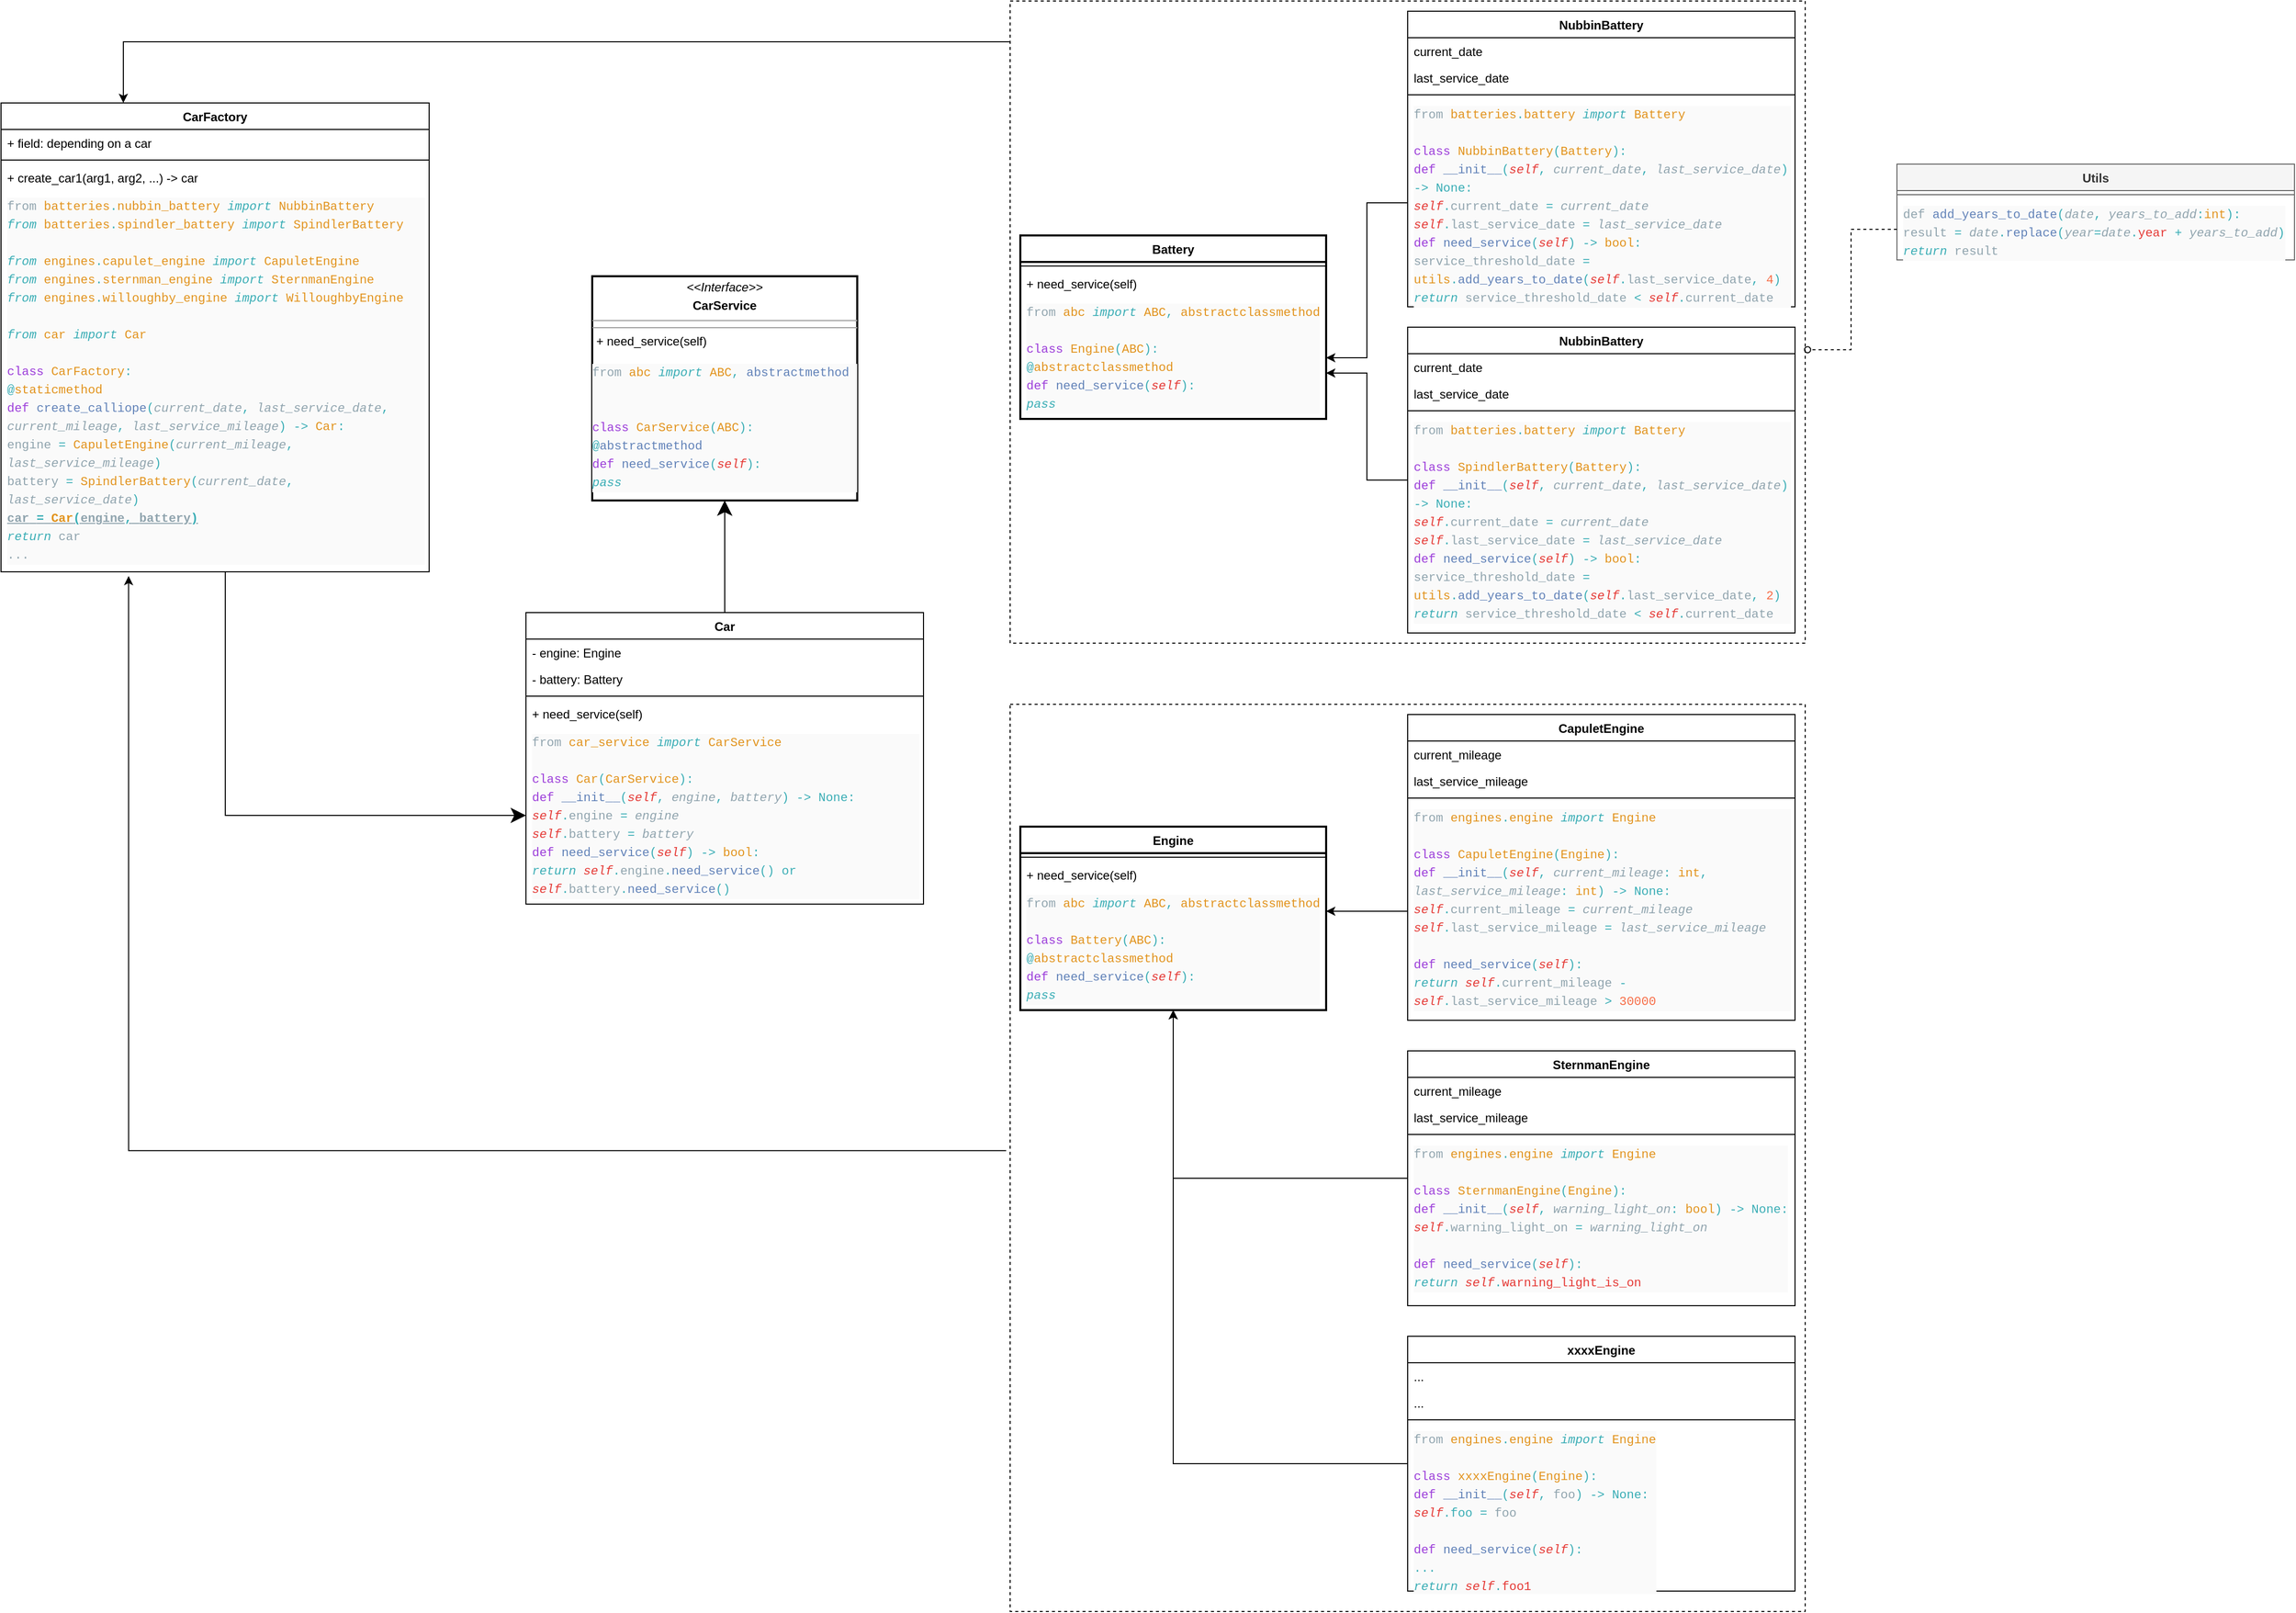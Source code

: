 <mxfile version="21.3.3" type="github">
  <diagram id="C5RBs43oDa-KdzZeNtuy" name="Page-1">
    <mxGraphModel dx="1045" dy="917" grid="1" gridSize="10" guides="1" tooltips="1" connect="1" arrows="1" fold="1" page="1" pageScale="1" pageWidth="1600" pageHeight="1200" math="0" shadow="0">
      <root>
        <mxCell id="WIyWlLk6GJQsqaUBKTNV-0" />
        <mxCell id="WIyWlLk6GJQsqaUBKTNV-1" parent="WIyWlLk6GJQsqaUBKTNV-0" />
        <mxCell id="AqpP7Q0JJ1Dxonw_0Czb-62" value="" style="rounded=0;whiteSpace=wrap;html=1;dashed=1;" vertex="1" parent="WIyWlLk6GJQsqaUBKTNV-1">
          <mxGeometry x="1010" y="700" width="780" height="890" as="geometry" />
        </mxCell>
        <mxCell id="AqpP7Q0JJ1Dxonw_0Czb-63" style="edgeStyle=orthogonalEdgeStyle;rounded=0;orthogonalLoop=1;jettySize=auto;html=1;entryX=0.298;entryY=1.011;entryDx=0;entryDy=0;entryPerimeter=0;exitX=-0.005;exitY=0.492;exitDx=0;exitDy=0;exitPerimeter=0;" edge="1" parent="WIyWlLk6GJQsqaUBKTNV-1" source="AqpP7Q0JJ1Dxonw_0Czb-62" target="AqpP7Q0JJ1Dxonw_0Czb-18">
          <mxGeometry relative="1" as="geometry">
            <Array as="points">
              <mxPoint x="145" y="1138" />
            </Array>
          </mxGeometry>
        </mxCell>
        <mxCell id="AqpP7Q0JJ1Dxonw_0Czb-46" style="edgeStyle=orthogonalEdgeStyle;rounded=0;orthogonalLoop=1;jettySize=auto;html=1;" edge="1" parent="WIyWlLk6GJQsqaUBKTNV-1" source="AqpP7Q0JJ1Dxonw_0Czb-44" target="AqpP7Q0JJ1Dxonw_0Czb-14">
          <mxGeometry relative="1" as="geometry">
            <Array as="points">
              <mxPoint x="140" y="50" />
            </Array>
          </mxGeometry>
        </mxCell>
        <mxCell id="AqpP7Q0JJ1Dxonw_0Czb-44" value="" style="rounded=0;whiteSpace=wrap;html=1;dashed=1;" vertex="1" parent="WIyWlLk6GJQsqaUBKTNV-1">
          <mxGeometry x="1010" y="10" width="780" height="630" as="geometry" />
        </mxCell>
        <mxCell id="AqpP7Q0JJ1Dxonw_0Czb-13" style="edgeStyle=orthogonalEdgeStyle;rounded=0;orthogonalLoop=1;jettySize=auto;html=1;endSize=12;" edge="1" parent="WIyWlLk6GJQsqaUBKTNV-1" source="AqpP7Q0JJ1Dxonw_0Czb-6" target="AqpP7Q0JJ1Dxonw_0Czb-0">
          <mxGeometry relative="1" as="geometry">
            <Array as="points">
              <mxPoint x="730" y="550" />
              <mxPoint x="730" y="550" />
            </Array>
          </mxGeometry>
        </mxCell>
        <mxCell id="AqpP7Q0JJ1Dxonw_0Czb-6" value="Car" style="swimlane;fontStyle=1;align=center;verticalAlign=top;childLayout=stackLayout;horizontal=1;startSize=26;horizontalStack=0;resizeParent=1;resizeParentMax=0;resizeLast=0;collapsible=1;marginBottom=0;whiteSpace=wrap;html=1;strokeWidth=1;" vertex="1" parent="WIyWlLk6GJQsqaUBKTNV-1">
          <mxGeometry x="535" y="610" width="390" height="286" as="geometry" />
        </mxCell>
        <mxCell id="AqpP7Q0JJ1Dxonw_0Czb-7" value="- engine: Engine" style="text;strokeColor=none;fillColor=none;align=left;verticalAlign=top;spacingLeft=4;spacingRight=4;overflow=hidden;rotatable=0;points=[[0,0.5],[1,0.5]];portConstraint=eastwest;whiteSpace=wrap;html=1;" vertex="1" parent="AqpP7Q0JJ1Dxonw_0Czb-6">
          <mxGeometry y="26" width="390" height="26" as="geometry" />
        </mxCell>
        <mxCell id="AqpP7Q0JJ1Dxonw_0Czb-12" value="- battery: Battery" style="text;strokeColor=none;fillColor=none;align=left;verticalAlign=top;spacingLeft=4;spacingRight=4;overflow=hidden;rotatable=0;points=[[0,0.5],[1,0.5]];portConstraint=eastwest;whiteSpace=wrap;html=1;" vertex="1" parent="AqpP7Q0JJ1Dxonw_0Czb-6">
          <mxGeometry y="52" width="390" height="26" as="geometry" />
        </mxCell>
        <mxCell id="AqpP7Q0JJ1Dxonw_0Czb-8" value="" style="line;strokeWidth=1;fillColor=none;align=left;verticalAlign=middle;spacingTop=-1;spacingLeft=3;spacingRight=3;rotatable=0;labelPosition=right;points=[];portConstraint=eastwest;strokeColor=inherit;" vertex="1" parent="AqpP7Q0JJ1Dxonw_0Czb-6">
          <mxGeometry y="78" width="390" height="8" as="geometry" />
        </mxCell>
        <mxCell id="AqpP7Q0JJ1Dxonw_0Czb-9" value="+ need_service(self)" style="text;strokeColor=none;fillColor=none;align=left;verticalAlign=top;spacingLeft=4;spacingRight=4;overflow=hidden;rotatable=0;points=[[0,0.5],[1,0.5]];portConstraint=eastwest;whiteSpace=wrap;html=1;" vertex="1" parent="AqpP7Q0JJ1Dxonw_0Czb-6">
          <mxGeometry y="86" width="390" height="26" as="geometry" />
        </mxCell>
        <mxCell id="AqpP7Q0JJ1Dxonw_0Czb-11" value="&lt;div style=&quot;color: rgb(144, 164, 174); background-color: rgb(250, 250, 250); font-family: Menlo, Monaco, &amp;quot;Courier New&amp;quot;, monospace; font-weight: normal; font-size: 12px; line-height: 18px;&quot;&gt;&lt;div&gt;from&lt;span style=&quot;color: #90a4ae;&quot;&gt; &lt;/span&gt;&lt;span style=&quot;color: #e2931d;&quot;&gt;car_service&lt;/span&gt;&lt;span style=&quot;color: #90a4ae;&quot;&gt; &lt;/span&gt;&lt;span style=&quot;color: #39adb5;font-style: italic;&quot;&gt;import&lt;/span&gt;&lt;span style=&quot;color: #90a4ae;&quot;&gt; &lt;/span&gt;&lt;span style=&quot;color: #e2931d;&quot;&gt;CarService&lt;/span&gt;&lt;/div&gt;&lt;br&gt;&lt;div&gt;&lt;span style=&quot;color: #9c3eda;&quot;&gt;class&lt;/span&gt;&lt;span style=&quot;color: #90a4ae;&quot;&gt; &lt;/span&gt;&lt;span style=&quot;color: #e2931d;&quot;&gt;Car&lt;/span&gt;&lt;span style=&quot;color: #39adb5;&quot;&gt;(&lt;/span&gt;&lt;span style=&quot;color: #e2931d;&quot;&gt;CarService&lt;/span&gt;&lt;span style=&quot;color: #39adb5;&quot;&gt;):&lt;/span&gt;&lt;/div&gt;&lt;div&gt;&lt;span style=&quot;color: #90a4ae;&quot;&gt;    &lt;/span&gt;&lt;span style=&quot;color: #9c3eda;&quot;&gt;def&lt;/span&gt;&lt;span style=&quot;color: #90a4ae;&quot;&gt; &lt;/span&gt;&lt;span style=&quot;color: #6182b8;&quot;&gt;__init__&lt;/span&gt;&lt;span style=&quot;color: #39adb5;&quot;&gt;(&lt;/span&gt;&lt;span style=&quot;color: #e53935;font-style: italic;&quot;&gt;self&lt;/span&gt;&lt;span style=&quot;color: #39adb5;&quot;&gt;,&lt;/span&gt;&lt;span style=&quot;color: #90a4ae;&quot;&gt; &lt;/span&gt;&lt;span style=&quot;color: #90a4ae;font-style: italic;&quot;&gt;engine&lt;/span&gt;&lt;span style=&quot;color: #39adb5;&quot;&gt;,&lt;/span&gt;&lt;span style=&quot;color: #90a4ae;&quot;&gt; &lt;/span&gt;&lt;span style=&quot;color: #90a4ae;font-style: italic;&quot;&gt;battery&lt;/span&gt;&lt;span style=&quot;color: #39adb5;&quot;&gt;)&lt;/span&gt;&lt;span style=&quot;color: #90a4ae;&quot;&gt; &lt;/span&gt;&lt;span style=&quot;color: #39adb5;&quot;&gt;-&amp;gt;&lt;/span&gt;&lt;span style=&quot;color: #90a4ae;&quot;&gt; &lt;/span&gt;&lt;span style=&quot;color: #39adb5;&quot;&gt;None&lt;/span&gt;&lt;span style=&quot;color: #39adb5;&quot;&gt;:&lt;/span&gt;&lt;/div&gt;&lt;div&gt;&lt;span style=&quot;color: #90a4ae;&quot;&gt;        &lt;/span&gt;&lt;/div&gt;&lt;div&gt;&lt;span style=&quot;color: #90a4ae;&quot;&gt;        &lt;/span&gt;&lt;span style=&quot;color: #e53935;font-style: italic;&quot;&gt;self&lt;/span&gt;&lt;span style=&quot;color: #39adb5;&quot;&gt;.&lt;/span&gt;&lt;span style=&quot;color: #90a4ae;&quot;&gt;engine&lt;/span&gt;&lt;span style=&quot;color: #90a4ae;&quot;&gt; &lt;/span&gt;&lt;span style=&quot;color: #39adb5;&quot;&gt;=&lt;/span&gt;&lt;span style=&quot;color: #90a4ae;&quot;&gt; &lt;/span&gt;&lt;span style=&quot;color: #90a4ae;font-style: italic;&quot;&gt;engine&lt;/span&gt;&lt;/div&gt;&lt;div&gt;&lt;span style=&quot;color: #90a4ae;&quot;&gt;        &lt;/span&gt;&lt;span style=&quot;color: #e53935;font-style: italic;&quot;&gt;self&lt;/span&gt;&lt;span style=&quot;color: #39adb5;&quot;&gt;.&lt;/span&gt;&lt;span style=&quot;color: #90a4ae;&quot;&gt;battery&lt;/span&gt;&lt;span style=&quot;color: #90a4ae;&quot;&gt; &lt;/span&gt;&lt;span style=&quot;color: #39adb5;&quot;&gt;=&lt;/span&gt;&lt;span style=&quot;color: #90a4ae;&quot;&gt; &lt;/span&gt;&lt;span style=&quot;color: #90a4ae;font-style: italic;&quot;&gt;battery&lt;/span&gt;&lt;/div&gt;&lt;div&gt;&lt;span style=&quot;color: #90a4ae;&quot;&gt;    &lt;/span&gt;&lt;/div&gt;&lt;div&gt;&lt;span style=&quot;color: #90a4ae;&quot;&gt;    &lt;/span&gt;&lt;span style=&quot;color: #9c3eda;&quot;&gt;def&lt;/span&gt;&lt;span style=&quot;color: #90a4ae;&quot;&gt; &lt;/span&gt;&lt;span style=&quot;color: #6182b8;&quot;&gt;need_service&lt;/span&gt;&lt;span style=&quot;color: #39adb5;&quot;&gt;(&lt;/span&gt;&lt;span style=&quot;color: #e53935;font-style: italic;&quot;&gt;self&lt;/span&gt;&lt;span style=&quot;color: #39adb5;&quot;&gt;)&lt;/span&gt;&lt;span style=&quot;color: #90a4ae;&quot;&gt; &lt;/span&gt;&lt;span style=&quot;color: #39adb5;&quot;&gt;-&amp;gt;&lt;/span&gt;&lt;span style=&quot;color: #90a4ae;&quot;&gt; &lt;/span&gt;&lt;span style=&quot;color: #e2931d;&quot;&gt;bool&lt;/span&gt;&lt;span style=&quot;color: #39adb5;&quot;&gt;:&lt;/span&gt;&lt;/div&gt;&lt;div&gt;&lt;span style=&quot;color: #90a4ae;&quot;&gt;        &lt;/span&gt;&lt;span style=&quot;color: #39adb5;font-style: italic;&quot;&gt;return&lt;/span&gt;&lt;span style=&quot;color: #90a4ae;&quot;&gt; &lt;/span&gt;&lt;span style=&quot;color: #e53935;font-style: italic;&quot;&gt;self&lt;/span&gt;&lt;span style=&quot;color: #39adb5;&quot;&gt;.&lt;/span&gt;&lt;span style=&quot;color: #90a4ae;&quot;&gt;engine&lt;/span&gt;&lt;span style=&quot;color: #39adb5;&quot;&gt;.&lt;/span&gt;&lt;span style=&quot;color: #6182b8;&quot;&gt;need_service&lt;/span&gt;&lt;span style=&quot;color: #39adb5;&quot;&gt;()&lt;/span&gt;&lt;span style=&quot;color: #90a4ae;&quot;&gt; &lt;/span&gt;&lt;span style=&quot;color: #39adb5;&quot;&gt;or&lt;/span&gt;&lt;span style=&quot;color: #90a4ae;&quot;&gt; &lt;/span&gt;&lt;span style=&quot;color: #e53935;font-style: italic;&quot;&gt;self&lt;/span&gt;&lt;span style=&quot;color: #39adb5;&quot;&gt;.&lt;/span&gt;&lt;span style=&quot;color: #90a4ae;&quot;&gt;battery&lt;/span&gt;&lt;span style=&quot;color: #39adb5;&quot;&gt;.&lt;/span&gt;&lt;span style=&quot;color: #6182b8;&quot;&gt;need_service&lt;/span&gt;&lt;span style=&quot;color: #39adb5;&quot;&gt;()&lt;/span&gt;&lt;/div&gt;&lt;/div&gt;" style="text;strokeColor=none;fillColor=none;align=left;verticalAlign=top;spacingLeft=4;spacingRight=4;overflow=hidden;rotatable=0;points=[[0,0.5],[1,0.5]];portConstraint=eastwest;whiteSpace=wrap;html=1;" vertex="1" parent="AqpP7Q0JJ1Dxonw_0Czb-6">
          <mxGeometry y="112" width="390" height="174" as="geometry" />
        </mxCell>
        <mxCell id="AqpP7Q0JJ1Dxonw_0Czb-19" style="edgeStyle=orthogonalEdgeStyle;rounded=0;orthogonalLoop=1;jettySize=auto;html=1;exitX=0.471;exitY=1;exitDx=0;exitDy=0;exitPerimeter=0;entryX=0;entryY=0.5;entryDx=0;entryDy=0;endSize=12;" edge="1" parent="WIyWlLk6GJQsqaUBKTNV-1" source="AqpP7Q0JJ1Dxonw_0Czb-18" target="AqpP7Q0JJ1Dxonw_0Czb-11">
          <mxGeometry relative="1" as="geometry">
            <mxPoint x="450" y="890" as="targetPoint" />
            <Array as="points">
              <mxPoint x="240" y="570" />
              <mxPoint x="240" y="809" />
            </Array>
          </mxGeometry>
        </mxCell>
        <mxCell id="AqpP7Q0JJ1Dxonw_0Czb-14" value="CarFactory" style="swimlane;fontStyle=1;align=center;verticalAlign=top;childLayout=stackLayout;horizontal=1;startSize=26;horizontalStack=0;resizeParent=1;resizeParentMax=0;resizeLast=0;collapsible=1;marginBottom=0;whiteSpace=wrap;html=1;" vertex="1" parent="WIyWlLk6GJQsqaUBKTNV-1">
          <mxGeometry x="20" y="110" width="420" height="460" as="geometry" />
        </mxCell>
        <mxCell id="AqpP7Q0JJ1Dxonw_0Czb-15" value="+ field: depending on a car" style="text;strokeColor=none;fillColor=none;align=left;verticalAlign=top;spacingLeft=4;spacingRight=4;overflow=hidden;rotatable=0;points=[[0,0.5],[1,0.5]];portConstraint=eastwest;whiteSpace=wrap;html=1;" vertex="1" parent="AqpP7Q0JJ1Dxonw_0Czb-14">
          <mxGeometry y="26" width="420" height="26" as="geometry" />
        </mxCell>
        <mxCell id="AqpP7Q0JJ1Dxonw_0Czb-16" value="" style="line;strokeWidth=1;fillColor=none;align=left;verticalAlign=middle;spacingTop=-1;spacingLeft=3;spacingRight=3;rotatable=0;labelPosition=right;points=[];portConstraint=eastwest;strokeColor=inherit;" vertex="1" parent="AqpP7Q0JJ1Dxonw_0Czb-14">
          <mxGeometry y="52" width="420" height="8" as="geometry" />
        </mxCell>
        <mxCell id="AqpP7Q0JJ1Dxonw_0Czb-17" value="+ create_car1(arg1, arg2, ...) -&amp;gt; car" style="text;strokeColor=none;fillColor=none;align=left;verticalAlign=top;spacingLeft=4;spacingRight=4;overflow=hidden;rotatable=0;points=[[0,0.5],[1,0.5]];portConstraint=eastwest;whiteSpace=wrap;html=1;" vertex="1" parent="AqpP7Q0JJ1Dxonw_0Czb-14">
          <mxGeometry y="60" width="420" height="26" as="geometry" />
        </mxCell>
        <mxCell id="AqpP7Q0JJ1Dxonw_0Czb-18" value="&lt;div style=&quot;color: rgb(144, 164, 174); background-color: rgb(250, 250, 250); font-family: Menlo, Monaco, &amp;quot;Courier New&amp;quot;, monospace; font-weight: normal; font-size: 12px; line-height: 18px;&quot;&gt;&lt;div&gt;from&lt;span style=&quot;color: #90a4ae;&quot;&gt; &lt;/span&gt;&lt;span style=&quot;color: #e2931d;&quot;&gt;batteries&lt;/span&gt;&lt;span style=&quot;color: #39adb5;&quot;&gt;.&lt;/span&gt;&lt;span style=&quot;color: #e2931d;&quot;&gt;nubbin_battery&lt;/span&gt;&lt;span style=&quot;color: #90a4ae;&quot;&gt; &lt;/span&gt;&lt;span style=&quot;color: #39adb5;font-style: italic;&quot;&gt;import&lt;/span&gt;&lt;span style=&quot;color: #90a4ae;&quot;&gt; &lt;/span&gt;&lt;span style=&quot;color: #e2931d;&quot;&gt;NubbinBattery&lt;/span&gt;&lt;/div&gt;&lt;div&gt;&lt;span style=&quot;color: #39adb5;font-style: italic;&quot;&gt;from&lt;/span&gt;&lt;span style=&quot;color: #90a4ae;&quot;&gt; &lt;/span&gt;&lt;span style=&quot;color: #e2931d;&quot;&gt;batteries&lt;/span&gt;&lt;span style=&quot;color: #39adb5;&quot;&gt;.&lt;/span&gt;&lt;span style=&quot;color: #e2931d;&quot;&gt;spindler_battery&lt;/span&gt;&lt;span style=&quot;color: #90a4ae;&quot;&gt; &lt;/span&gt;&lt;span style=&quot;color: #39adb5;font-style: italic;&quot;&gt;import&lt;/span&gt;&lt;span style=&quot;color: #90a4ae;&quot;&gt; &lt;/span&gt;&lt;span style=&quot;color: #e2931d;&quot;&gt;SpindlerBattery&lt;/span&gt;&lt;/div&gt;&lt;br&gt;&lt;div&gt;&lt;span style=&quot;color: #39adb5;font-style: italic;&quot;&gt;from&lt;/span&gt;&lt;span style=&quot;color: #90a4ae;&quot;&gt; &lt;/span&gt;&lt;span style=&quot;color: #e2931d;&quot;&gt;engines&lt;/span&gt;&lt;span style=&quot;color: #39adb5;&quot;&gt;.&lt;/span&gt;&lt;span style=&quot;color: #e2931d;&quot;&gt;capulet_engine&lt;/span&gt;&lt;span style=&quot;color: #90a4ae;&quot;&gt; &lt;/span&gt;&lt;span style=&quot;color: #39adb5;font-style: italic;&quot;&gt;import&lt;/span&gt;&lt;span style=&quot;color: #90a4ae;&quot;&gt; &lt;/span&gt;&lt;span style=&quot;color: #e2931d;&quot;&gt;CapuletEngine&lt;/span&gt;&lt;/div&gt;&lt;div&gt;&lt;span style=&quot;color: #39adb5;font-style: italic;&quot;&gt;from&lt;/span&gt;&lt;span style=&quot;color: #90a4ae;&quot;&gt; &lt;/span&gt;&lt;span style=&quot;color: #e2931d;&quot;&gt;engines&lt;/span&gt;&lt;span style=&quot;color: #39adb5;&quot;&gt;.&lt;/span&gt;&lt;span style=&quot;color: #e2931d;&quot;&gt;sternman_engine&lt;/span&gt;&lt;span style=&quot;color: #90a4ae;&quot;&gt; &lt;/span&gt;&lt;span style=&quot;color: #39adb5;font-style: italic;&quot;&gt;import&lt;/span&gt;&lt;span style=&quot;color: #90a4ae;&quot;&gt; &lt;/span&gt;&lt;span style=&quot;color: #e2931d;&quot;&gt;SternmanEngine&lt;/span&gt;&lt;/div&gt;&lt;div&gt;&lt;span style=&quot;color: #39adb5;font-style: italic;&quot;&gt;from&lt;/span&gt;&lt;span style=&quot;color: #90a4ae;&quot;&gt; &lt;/span&gt;&lt;span style=&quot;color: #e2931d;&quot;&gt;engines&lt;/span&gt;&lt;span style=&quot;color: #39adb5;&quot;&gt;.&lt;/span&gt;&lt;span style=&quot;color: #e2931d;&quot;&gt;willoughby_engine&lt;/span&gt;&lt;span style=&quot;color: #90a4ae;&quot;&gt; &lt;/span&gt;&lt;span style=&quot;color: #39adb5;font-style: italic;&quot;&gt;import&lt;/span&gt;&lt;span style=&quot;color: #90a4ae;&quot;&gt; &lt;/span&gt;&lt;span style=&quot;color: #e2931d;&quot;&gt;WilloughbyEngine&lt;/span&gt;&lt;/div&gt;&lt;br&gt;&lt;div&gt;&lt;span style=&quot;color: #39adb5;font-style: italic;&quot;&gt;from&lt;/span&gt;&lt;span style=&quot;color: #90a4ae;&quot;&gt; &lt;/span&gt;&lt;span style=&quot;color: #e2931d;&quot;&gt;car&lt;/span&gt;&lt;span style=&quot;color: #90a4ae;&quot;&gt; &lt;/span&gt;&lt;span style=&quot;color: #39adb5;font-style: italic;&quot;&gt;import&lt;/span&gt;&lt;span style=&quot;color: #90a4ae;&quot;&gt; &lt;/span&gt;&lt;span style=&quot;color: #e2931d;&quot;&gt;Car&lt;/span&gt;&lt;/div&gt;&lt;br&gt;&lt;div&gt;&lt;span style=&quot;color: #9c3eda;&quot;&gt;class&lt;/span&gt;&lt;span style=&quot;color: #90a4ae;&quot;&gt; &lt;/span&gt;&lt;span style=&quot;color: #e2931d;&quot;&gt;CarFactory&lt;/span&gt;&lt;span style=&quot;color: #39adb5;&quot;&gt;:&lt;/span&gt;&lt;/div&gt;&lt;div&gt;&lt;span style=&quot;color: #90a4ae;&quot;&gt;    &lt;/span&gt;&lt;span style=&quot;color: #39adb5;&quot;&gt;@&lt;/span&gt;&lt;span style=&quot;color: #e2931d;&quot;&gt;staticmethod&lt;/span&gt;&lt;/div&gt;&lt;div&gt;&lt;span style=&quot;color: #90a4ae;&quot;&gt;    &lt;/span&gt;&lt;span style=&quot;color: #9c3eda;&quot;&gt;def&lt;/span&gt;&lt;span style=&quot;color: #90a4ae;&quot;&gt; &lt;/span&gt;&lt;span style=&quot;color: #6182b8;&quot;&gt;create_calliope&lt;/span&gt;&lt;span style=&quot;color: #39adb5;&quot;&gt;(&lt;/span&gt;&lt;span style=&quot;color: #90a4ae;font-style: italic;&quot;&gt;current_date&lt;/span&gt;&lt;span style=&quot;color: #39adb5;&quot;&gt;,&lt;/span&gt;&lt;span style=&quot;color: #90a4ae;&quot;&gt; &lt;/span&gt;&lt;span style=&quot;color: #90a4ae;font-style: italic;&quot;&gt;last_service_date&lt;/span&gt;&lt;span style=&quot;color: #39adb5;&quot;&gt;,&lt;/span&gt;&lt;span style=&quot;color: #90a4ae;&quot;&gt; &lt;/span&gt;&lt;span style=&quot;color: #90a4ae;font-style: italic;&quot;&gt;current_mileage&lt;/span&gt;&lt;span style=&quot;color: #39adb5;&quot;&gt;,&lt;/span&gt;&lt;span style=&quot;color: #90a4ae;&quot;&gt; &lt;/span&gt;&lt;span style=&quot;color: #90a4ae;font-style: italic;&quot;&gt;last_service_mileage&lt;/span&gt;&lt;span style=&quot;color: #39adb5;&quot;&gt;)&lt;/span&gt;&lt;span style=&quot;color: #90a4ae;&quot;&gt; &lt;/span&gt;&lt;span style=&quot;color: #39adb5;&quot;&gt;-&amp;gt;&lt;/span&gt;&lt;span style=&quot;color: #90a4ae;&quot;&gt; &lt;/span&gt;&lt;span style=&quot;color: #e2931d;&quot;&gt;Car&lt;/span&gt;&lt;span style=&quot;color: #39adb5;&quot;&gt;:&lt;/span&gt;&lt;/div&gt;&lt;div&gt;&lt;span style=&quot;color: #90a4ae;&quot;&gt;        &lt;/span&gt;&lt;span style=&quot;color: #90a4ae;&quot;&gt;engine&lt;/span&gt;&lt;span style=&quot;color: #90a4ae;&quot;&gt; &lt;/span&gt;&lt;span style=&quot;color: #39adb5;&quot;&gt;=&lt;/span&gt;&lt;span style=&quot;color: #90a4ae;&quot;&gt; &lt;/span&gt;&lt;span style=&quot;color: #e2931d;&quot;&gt;CapuletEngine&lt;/span&gt;&lt;span style=&quot;color: #39adb5;&quot;&gt;(&lt;/span&gt;&lt;span style=&quot;color: #90a4ae;font-style: italic;&quot;&gt;current_mileage&lt;/span&gt;&lt;span style=&quot;color: #39adb5;&quot;&gt;,&lt;/span&gt;&lt;span style=&quot;color: #6182b8;&quot;&gt; &lt;/span&gt;&lt;span style=&quot;color: #90a4ae;font-style: italic;&quot;&gt;last_service_mileage&lt;/span&gt;&lt;span style=&quot;color: #39adb5;&quot;&gt;)&lt;/span&gt;&lt;/div&gt;&lt;div&gt;&lt;span style=&quot;color: #90a4ae;&quot;&gt;        &lt;/span&gt;&lt;span style=&quot;color: #90a4ae;&quot;&gt;battery&lt;/span&gt;&lt;span style=&quot;color: #90a4ae;&quot;&gt; &lt;/span&gt;&lt;span style=&quot;color: #39adb5;&quot;&gt;=&lt;/span&gt;&lt;span style=&quot;color: #90a4ae;&quot;&gt; &lt;/span&gt;&lt;span style=&quot;color: #e2931d;&quot;&gt;SpindlerBattery&lt;/span&gt;&lt;span style=&quot;color: #39adb5;&quot;&gt;(&lt;/span&gt;&lt;span style=&quot;color: #90a4ae;font-style: italic;&quot;&gt;current_date&lt;/span&gt;&lt;span style=&quot;color: #39adb5;&quot;&gt;,&lt;/span&gt;&lt;span style=&quot;color: #6182b8;&quot;&gt; &lt;/span&gt;&lt;span style=&quot;color: #90a4ae;font-style: italic;&quot;&gt;last_service_date&lt;/span&gt;&lt;span style=&quot;color: #39adb5;&quot;&gt;)&lt;/span&gt;&lt;/div&gt;&lt;div&gt;&lt;span style=&quot;color: #90a4ae;&quot;&gt;        &lt;/span&gt;&lt;b&gt;&lt;u&gt;&lt;span style=&quot;color: #90a4ae;&quot;&gt;car&lt;/span&gt;&lt;span style=&quot;color: #90a4ae;&quot;&gt; &lt;/span&gt;&lt;span style=&quot;color: #39adb5;&quot;&gt;=&lt;/span&gt;&lt;span style=&quot;color: #90a4ae;&quot;&gt; &lt;/span&gt;&lt;span style=&quot;color: #e2931d;&quot;&gt;Car&lt;/span&gt;&lt;span style=&quot;color: #39adb5;&quot;&gt;(&lt;/span&gt;&lt;span style=&quot;color: #90a4ae;&quot;&gt;engine&lt;/span&gt;&lt;span style=&quot;color: #39adb5;&quot;&gt;,&lt;/span&gt;&lt;span style=&quot;color: #6182b8;&quot;&gt; &lt;/span&gt;&lt;span style=&quot;color: #90a4ae;&quot;&gt;battery&lt;/span&gt;&lt;span style=&quot;color: #39adb5;&quot;&gt;)&lt;/span&gt;&lt;/u&gt;&lt;/b&gt;&lt;/div&gt;&lt;div&gt;&lt;span style=&quot;color: #90a4ae;&quot;&gt;        &lt;/span&gt;&lt;span style=&quot;color: #39adb5;font-style: italic;&quot;&gt;return&lt;/span&gt;&lt;span style=&quot;color: #90a4ae;&quot;&gt; &lt;/span&gt;&lt;span style=&quot;color: #90a4ae;&quot;&gt;car&lt;/span&gt;&lt;/div&gt;&lt;div&gt;&lt;span style=&quot;color: #90a4ae;&quot;&gt;...&lt;br&gt;&lt;/span&gt;&lt;/div&gt;&lt;/div&gt;" style="text;strokeColor=none;fillColor=none;align=left;verticalAlign=top;spacingLeft=4;spacingRight=4;overflow=hidden;rotatable=0;points=[[0,0.5],[1,0.5]];portConstraint=eastwest;whiteSpace=wrap;html=1;" vertex="1" parent="AqpP7Q0JJ1Dxonw_0Czb-14">
          <mxGeometry y="86" width="420" height="374" as="geometry" />
        </mxCell>
        <mxCell id="AqpP7Q0JJ1Dxonw_0Czb-20" value="Battery" style="swimlane;fontStyle=1;align=center;verticalAlign=top;childLayout=stackLayout;horizontal=1;startSize=26;horizontalStack=0;resizeParent=1;resizeParentMax=0;resizeLast=0;collapsible=1;marginBottom=0;whiteSpace=wrap;html=1;strokeWidth=2;" vertex="1" parent="WIyWlLk6GJQsqaUBKTNV-1">
          <mxGeometry x="1020" y="240" width="300" height="180" as="geometry" />
        </mxCell>
        <mxCell id="AqpP7Q0JJ1Dxonw_0Czb-22" value="" style="line;strokeWidth=1;fillColor=none;align=left;verticalAlign=middle;spacingTop=-1;spacingLeft=3;spacingRight=3;rotatable=0;labelPosition=right;points=[];portConstraint=eastwest;strokeColor=inherit;" vertex="1" parent="AqpP7Q0JJ1Dxonw_0Czb-20">
          <mxGeometry y="26" width="300" height="8" as="geometry" />
        </mxCell>
        <mxCell id="AqpP7Q0JJ1Dxonw_0Czb-23" value="+ need_service(self)" style="text;strokeColor=none;fillColor=none;align=left;verticalAlign=top;spacingLeft=4;spacingRight=4;overflow=hidden;rotatable=0;points=[[0,0.5],[1,0.5]];portConstraint=eastwest;whiteSpace=wrap;html=1;" vertex="1" parent="AqpP7Q0JJ1Dxonw_0Czb-20">
          <mxGeometry y="34" width="300" height="26" as="geometry" />
        </mxCell>
        <mxCell id="AqpP7Q0JJ1Dxonw_0Czb-27" value="&lt;div style=&quot;color: rgb(144, 164, 174); background-color: rgb(250, 250, 250); font-family: Menlo, Monaco, &amp;quot;Courier New&amp;quot;, monospace; font-weight: normal; font-size: 12px; line-height: 18px;&quot;&gt;&lt;div&gt;from&lt;span style=&quot;color: #90a4ae;&quot;&gt; &lt;/span&gt;&lt;span style=&quot;color: #e2931d;&quot;&gt;abc&lt;/span&gt;&lt;span style=&quot;color: #90a4ae;&quot;&gt; &lt;/span&gt;&lt;span style=&quot;color: #39adb5;font-style: italic;&quot;&gt;import&lt;/span&gt;&lt;span style=&quot;color: #90a4ae;&quot;&gt; &lt;/span&gt;&lt;span style=&quot;color: #e2931d;&quot;&gt;ABC&lt;/span&gt;&lt;span style=&quot;color: #39adb5;&quot;&gt;,&lt;/span&gt;&lt;span style=&quot;color: #90a4ae;&quot;&gt; &lt;/span&gt;&lt;span style=&quot;color: #e2931d;&quot;&gt;abstractclassmethod&lt;/span&gt;&lt;/div&gt;&lt;br&gt;&lt;div&gt;&lt;span style=&quot;color: #9c3eda;&quot;&gt;class&lt;/span&gt;&lt;span style=&quot;color: #90a4ae;&quot;&gt; &lt;/span&gt;&lt;span style=&quot;color: #e2931d;&quot;&gt;Engine&lt;/span&gt;&lt;span style=&quot;color: #39adb5;&quot;&gt;(&lt;/span&gt;&lt;span style=&quot;color: #e2931d;&quot;&gt;ABC&lt;/span&gt;&lt;span style=&quot;color: #39adb5;&quot;&gt;):&lt;/span&gt;&lt;/div&gt;&lt;div&gt;&lt;span style=&quot;color: #90a4ae;&quot;&gt;    &lt;/span&gt;&lt;/div&gt;&lt;div&gt;&lt;span style=&quot;color: #90a4ae;&quot;&gt;    &lt;/span&gt;&lt;span style=&quot;color: #39adb5;&quot;&gt;@&lt;/span&gt;&lt;span style=&quot;color: #e2931d;&quot;&gt;abstractclassmethod&lt;/span&gt;&lt;/div&gt;&lt;div&gt;&lt;span style=&quot;color: #90a4ae;&quot;&gt;    &lt;/span&gt;&lt;span style=&quot;color: #9c3eda;&quot;&gt;def&lt;/span&gt;&lt;span style=&quot;color: #90a4ae;&quot;&gt; &lt;/span&gt;&lt;span style=&quot;color: #6182b8;&quot;&gt;need_service&lt;/span&gt;&lt;span style=&quot;color: #39adb5;&quot;&gt;(&lt;/span&gt;&lt;span style=&quot;color: #e53935;font-style: italic;&quot;&gt;self&lt;/span&gt;&lt;span style=&quot;color: #39adb5;&quot;&gt;):&lt;/span&gt;&lt;/div&gt;&lt;div&gt;&lt;span style=&quot;color: #90a4ae;&quot;&gt;        &lt;/span&gt;&lt;span style=&quot;color: #39adb5;font-style: italic;&quot;&gt;pass&lt;/span&gt;&lt;/div&gt;&lt;/div&gt;" style="text;strokeColor=none;fillColor=none;align=left;verticalAlign=top;spacingLeft=4;spacingRight=4;overflow=hidden;rotatable=0;points=[[0,0.5],[1,0.5]];portConstraint=eastwest;whiteSpace=wrap;html=1;" vertex="1" parent="AqpP7Q0JJ1Dxonw_0Czb-20">
          <mxGeometry y="60" width="300" height="120" as="geometry" />
        </mxCell>
        <mxCell id="AqpP7Q0JJ1Dxonw_0Czb-24" value="Engine" style="swimlane;fontStyle=1;align=center;verticalAlign=top;childLayout=stackLayout;horizontal=1;startSize=26;horizontalStack=0;resizeParent=1;resizeParentMax=0;resizeLast=0;collapsible=1;marginBottom=0;whiteSpace=wrap;html=1;strokeWidth=2;" vertex="1" parent="WIyWlLk6GJQsqaUBKTNV-1">
          <mxGeometry x="1020" y="820" width="300" height="180" as="geometry" />
        </mxCell>
        <mxCell id="AqpP7Q0JJ1Dxonw_0Czb-25" value="" style="line;strokeWidth=1;fillColor=none;align=left;verticalAlign=middle;spacingTop=-1;spacingLeft=3;spacingRight=3;rotatable=0;labelPosition=right;points=[];portConstraint=eastwest;strokeColor=inherit;" vertex="1" parent="AqpP7Q0JJ1Dxonw_0Czb-24">
          <mxGeometry y="26" width="300" height="8" as="geometry" />
        </mxCell>
        <mxCell id="AqpP7Q0JJ1Dxonw_0Czb-26" value="+ need_service(self)" style="text;strokeColor=none;fillColor=none;align=left;verticalAlign=top;spacingLeft=4;spacingRight=4;overflow=hidden;rotatable=0;points=[[0,0.5],[1,0.5]];portConstraint=eastwest;whiteSpace=wrap;html=1;" vertex="1" parent="AqpP7Q0JJ1Dxonw_0Czb-24">
          <mxGeometry y="34" width="300" height="26" as="geometry" />
        </mxCell>
        <mxCell id="AqpP7Q0JJ1Dxonw_0Czb-28" value="&lt;div style=&quot;color: rgb(144, 164, 174); background-color: rgb(250, 250, 250); font-family: Menlo, Monaco, &amp;quot;Courier New&amp;quot;, monospace; font-weight: normal; font-size: 12px; line-height: 18px;&quot;&gt;&lt;div&gt;from&lt;span style=&quot;color: #90a4ae;&quot;&gt; &lt;/span&gt;&lt;span style=&quot;color: #e2931d;&quot;&gt;abc&lt;/span&gt;&lt;span style=&quot;color: #90a4ae;&quot;&gt; &lt;/span&gt;&lt;span style=&quot;color: #39adb5;font-style: italic;&quot;&gt;import&lt;/span&gt;&lt;span style=&quot;color: #90a4ae;&quot;&gt; &lt;/span&gt;&lt;span style=&quot;color: #e2931d;&quot;&gt;ABC&lt;/span&gt;&lt;span style=&quot;color: #39adb5;&quot;&gt;,&lt;/span&gt;&lt;span style=&quot;color: #90a4ae;&quot;&gt; &lt;/span&gt;&lt;span style=&quot;color: #e2931d;&quot;&gt;abstractclassmethod&lt;/span&gt;&lt;/div&gt;&lt;br&gt;&lt;div&gt;&lt;span style=&quot;color: #9c3eda;&quot;&gt;class&lt;/span&gt;&lt;span style=&quot;color: #90a4ae;&quot;&gt; &lt;/span&gt;&lt;span style=&quot;color: #e2931d;&quot;&gt;Battery&lt;/span&gt;&lt;span style=&quot;color: #39adb5;&quot;&gt;(&lt;/span&gt;&lt;span style=&quot;color: #e2931d;&quot;&gt;ABC&lt;/span&gt;&lt;span style=&quot;color: #39adb5;&quot;&gt;):&lt;/span&gt;&lt;/div&gt;&lt;div&gt;&lt;span style=&quot;color: #90a4ae;&quot;&gt;    &lt;/span&gt;&lt;/div&gt;&lt;div&gt;&lt;span style=&quot;color: #90a4ae;&quot;&gt;    &lt;/span&gt;&lt;span style=&quot;color: #39adb5;&quot;&gt;@&lt;/span&gt;&lt;span style=&quot;color: #e2931d;&quot;&gt;abstractclassmethod&lt;/span&gt;&lt;/div&gt;&lt;div&gt;&lt;span style=&quot;color: #90a4ae;&quot;&gt;    &lt;/span&gt;&lt;span style=&quot;color: #9c3eda;&quot;&gt;def&lt;/span&gt;&lt;span style=&quot;color: #90a4ae;&quot;&gt; &lt;/span&gt;&lt;span style=&quot;color: #6182b8;&quot;&gt;need_service&lt;/span&gt;&lt;span style=&quot;color: #39adb5;&quot;&gt;(&lt;/span&gt;&lt;span style=&quot;color: #e53935;font-style: italic;&quot;&gt;self&lt;/span&gt;&lt;span style=&quot;color: #39adb5;&quot;&gt;):&lt;/span&gt;&lt;/div&gt;&lt;div&gt;&lt;span style=&quot;color: #90a4ae;&quot;&gt;        &lt;/span&gt;&lt;span style=&quot;color: #39adb5;font-style: italic;&quot;&gt;pass&lt;/span&gt;&lt;/div&gt;&lt;/div&gt;" style="text;strokeColor=none;fillColor=none;align=left;verticalAlign=top;spacingLeft=4;spacingRight=4;overflow=hidden;rotatable=0;points=[[0,0.5],[1,0.5]];portConstraint=eastwest;whiteSpace=wrap;html=1;" vertex="1" parent="AqpP7Q0JJ1Dxonw_0Czb-24">
          <mxGeometry y="60" width="300" height="120" as="geometry" />
        </mxCell>
        <mxCell id="AqpP7Q0JJ1Dxonw_0Czb-41" style="edgeStyle=orthogonalEdgeStyle;rounded=0;orthogonalLoop=1;jettySize=auto;html=1;entryX=1;entryY=0.5;entryDx=0;entryDy=0;exitX=0;exitY=0.5;exitDx=0;exitDy=0;" edge="1" parent="WIyWlLk6GJQsqaUBKTNV-1" source="AqpP7Q0JJ1Dxonw_0Czb-32" target="AqpP7Q0JJ1Dxonw_0Czb-27">
          <mxGeometry relative="1" as="geometry" />
        </mxCell>
        <mxCell id="AqpP7Q0JJ1Dxonw_0Czb-29" value="NubbinBattery" style="swimlane;fontStyle=1;align=center;verticalAlign=top;childLayout=stackLayout;horizontal=1;startSize=26;horizontalStack=0;resizeParent=1;resizeParentMax=0;resizeLast=0;collapsible=1;marginBottom=0;whiteSpace=wrap;html=1;" vertex="1" parent="WIyWlLk6GJQsqaUBKTNV-1">
          <mxGeometry x="1400" y="20" width="380" height="290" as="geometry" />
        </mxCell>
        <mxCell id="AqpP7Q0JJ1Dxonw_0Czb-30" value="current_date&lt;span style=&quot;color: #39adb5;&quot;&gt;&lt;/span&gt;" style="text;strokeColor=none;fillColor=none;align=left;verticalAlign=top;spacingLeft=4;spacingRight=4;overflow=hidden;rotatable=0;points=[[0,0.5],[1,0.5]];portConstraint=eastwest;whiteSpace=wrap;html=1;" vertex="1" parent="AqpP7Q0JJ1Dxonw_0Czb-29">
          <mxGeometry y="26" width="380" height="26" as="geometry" />
        </mxCell>
        <mxCell id="AqpP7Q0JJ1Dxonw_0Czb-33" value="last_service_date" style="text;strokeColor=none;fillColor=none;align=left;verticalAlign=top;spacingLeft=4;spacingRight=4;overflow=hidden;rotatable=0;points=[[0,0.5],[1,0.5]];portConstraint=eastwest;whiteSpace=wrap;html=1;" vertex="1" parent="AqpP7Q0JJ1Dxonw_0Czb-29">
          <mxGeometry y="52" width="380" height="26" as="geometry" />
        </mxCell>
        <mxCell id="AqpP7Q0JJ1Dxonw_0Czb-31" value="" style="line;strokeWidth=1;fillColor=none;align=left;verticalAlign=middle;spacingTop=-1;spacingLeft=3;spacingRight=3;rotatable=0;labelPosition=right;points=[];portConstraint=eastwest;strokeColor=inherit;" vertex="1" parent="AqpP7Q0JJ1Dxonw_0Czb-29">
          <mxGeometry y="78" width="380" height="8" as="geometry" />
        </mxCell>
        <mxCell id="AqpP7Q0JJ1Dxonw_0Czb-32" value="&lt;div style=&quot;color: rgb(144, 164, 174); background-color: rgb(250, 250, 250); font-family: Menlo, Monaco, &amp;quot;Courier New&amp;quot;, monospace; font-weight: normal; font-size: 12px; line-height: 18px;&quot;&gt;&lt;div&gt;from&lt;span style=&quot;color: #90a4ae;&quot;&gt; &lt;/span&gt;&lt;span style=&quot;color: #e2931d;&quot;&gt;batteries&lt;/span&gt;&lt;span style=&quot;color: #39adb5;&quot;&gt;.&lt;/span&gt;&lt;span style=&quot;color: #e2931d;&quot;&gt;battery&lt;/span&gt;&lt;span style=&quot;color: #90a4ae;&quot;&gt; &lt;/span&gt;&lt;span style=&quot;color: #39adb5;font-style: italic;&quot;&gt;import&lt;/span&gt;&lt;span style=&quot;color: #90a4ae;&quot;&gt; &lt;/span&gt;&lt;span style=&quot;color: #e2931d;&quot;&gt;Battery&lt;/span&gt;&lt;/div&gt;&lt;br&gt;&lt;div&gt;&lt;span style=&quot;color: #9c3eda;&quot;&gt;class&lt;/span&gt;&lt;span style=&quot;color: #90a4ae;&quot;&gt; &lt;/span&gt;&lt;span style=&quot;color: #e2931d;&quot;&gt;NubbinBattery&lt;/span&gt;&lt;span style=&quot;color: #39adb5;&quot;&gt;(&lt;/span&gt;&lt;span style=&quot;color: #e2931d;&quot;&gt;Battery&lt;/span&gt;&lt;span style=&quot;color: #39adb5;&quot;&gt;):&lt;/span&gt;&lt;/div&gt;&lt;div&gt;&lt;span style=&quot;color: #90a4ae;&quot;&gt;    &lt;/span&gt;&lt;/div&gt;&lt;div&gt;&lt;span style=&quot;color: #90a4ae;&quot;&gt;    &lt;/span&gt;&lt;span style=&quot;color: #9c3eda;&quot;&gt;def&lt;/span&gt;&lt;span style=&quot;color: #90a4ae;&quot;&gt; &lt;/span&gt;&lt;span style=&quot;color: #6182b8;&quot;&gt;__init__&lt;/span&gt;&lt;span style=&quot;color: #39adb5;&quot;&gt;(&lt;/span&gt;&lt;span style=&quot;color: #e53935;font-style: italic;&quot;&gt;self&lt;/span&gt;&lt;span style=&quot;color: #39adb5;&quot;&gt;,&lt;/span&gt;&lt;span style=&quot;color: #90a4ae;&quot;&gt; &lt;/span&gt;&lt;span style=&quot;color: #90a4ae;font-style: italic;&quot;&gt;current_date&lt;/span&gt;&lt;span style=&quot;color: #39adb5;&quot;&gt;,&lt;/span&gt;&lt;span style=&quot;color: #90a4ae;&quot;&gt; &lt;/span&gt;&lt;span style=&quot;color: #90a4ae;font-style: italic;&quot;&gt;last_service_date&lt;/span&gt;&lt;span style=&quot;color: #39adb5;&quot;&gt;)&lt;/span&gt;&lt;span style=&quot;color: #90a4ae;&quot;&gt; &lt;/span&gt;&lt;span style=&quot;color: #39adb5;&quot;&gt;-&amp;gt;&lt;/span&gt;&lt;span style=&quot;color: #90a4ae;&quot;&gt; &lt;/span&gt;&lt;span style=&quot;color: #39adb5;&quot;&gt;None&lt;/span&gt;&lt;span style=&quot;color: #39adb5;&quot;&gt;:&lt;/span&gt;&lt;/div&gt;&lt;div&gt;&lt;span style=&quot;color: #90a4ae;&quot;&gt;        &lt;/span&gt;&lt;span style=&quot;color: #e53935;font-style: italic;&quot;&gt;self&lt;/span&gt;&lt;span style=&quot;color: #39adb5;&quot;&gt;.&lt;/span&gt;&lt;span style=&quot;color: #90a4ae;&quot;&gt;current_date&lt;/span&gt;&lt;span style=&quot;color: #90a4ae;&quot;&gt; &lt;/span&gt;&lt;span style=&quot;color: #39adb5;&quot;&gt;=&lt;/span&gt;&lt;span style=&quot;color: #90a4ae;&quot;&gt; &lt;/span&gt;&lt;span style=&quot;color: #90a4ae;font-style: italic;&quot;&gt;current_date&lt;/span&gt;&lt;/div&gt;&lt;div&gt;&lt;span style=&quot;color: #90a4ae;&quot;&gt;        &lt;/span&gt;&lt;span style=&quot;color: #e53935;font-style: italic;&quot;&gt;self&lt;/span&gt;&lt;span style=&quot;color: #39adb5;&quot;&gt;.&lt;/span&gt;&lt;span style=&quot;color: #90a4ae;&quot;&gt;last_service_date&lt;/span&gt;&lt;span style=&quot;color: #90a4ae;&quot;&gt; &lt;/span&gt;&lt;span style=&quot;color: #39adb5;&quot;&gt;=&lt;/span&gt;&lt;span style=&quot;color: #90a4ae;&quot;&gt; &lt;/span&gt;&lt;span style=&quot;color: #90a4ae;font-style: italic;&quot;&gt;last_service_date&lt;/span&gt;&lt;/div&gt;&lt;div&gt;&lt;span style=&quot;color: #90a4ae;&quot;&gt;    &lt;/span&gt;&lt;/div&gt;&lt;div&gt;&lt;span style=&quot;color: #90a4ae;&quot;&gt;    &lt;/span&gt;&lt;span style=&quot;color: #9c3eda;&quot;&gt;def&lt;/span&gt;&lt;span style=&quot;color: #90a4ae;&quot;&gt; &lt;/span&gt;&lt;span style=&quot;color: #6182b8;&quot;&gt;need_service&lt;/span&gt;&lt;span style=&quot;color: #39adb5;&quot;&gt;(&lt;/span&gt;&lt;span style=&quot;color: #e53935;font-style: italic;&quot;&gt;self&lt;/span&gt;&lt;span style=&quot;color: #39adb5;&quot;&gt;)&lt;/span&gt;&lt;span style=&quot;color: #90a4ae;&quot;&gt; &lt;/span&gt;&lt;span style=&quot;color: #39adb5;&quot;&gt;-&amp;gt;&lt;/span&gt;&lt;span style=&quot;color: #90a4ae;&quot;&gt; &lt;/span&gt;&lt;span style=&quot;color: #e2931d;&quot;&gt;bool&lt;/span&gt;&lt;span style=&quot;color: #39adb5;&quot;&gt;:&lt;/span&gt;&lt;/div&gt;&lt;div&gt;&lt;span style=&quot;color: #90a4ae;&quot;&gt;        &lt;/span&gt;&lt;span style=&quot;color: #90a4ae;&quot;&gt;service_threshold_date&lt;/span&gt;&lt;span style=&quot;color: #90a4ae;&quot;&gt; &lt;/span&gt;&lt;span style=&quot;color: #39adb5;&quot;&gt;=&lt;/span&gt;&lt;span style=&quot;color: #90a4ae;&quot;&gt; &lt;/span&gt;&lt;span style=&quot;color: #e2931d;&quot;&gt;utils&lt;/span&gt;&lt;span style=&quot;color: #39adb5;&quot;&gt;.&lt;/span&gt;&lt;span style=&quot;color: #6182b8;&quot;&gt;add_years_to_date&lt;/span&gt;&lt;span style=&quot;color: #39adb5;&quot;&gt;(&lt;/span&gt;&lt;span style=&quot;color: #e53935;font-style: italic;&quot;&gt;self&lt;/span&gt;&lt;span style=&quot;color: #39adb5;&quot;&gt;.&lt;/span&gt;&lt;span style=&quot;color: #90a4ae;&quot;&gt;last_service_date&lt;/span&gt;&lt;span style=&quot;color: #39adb5;&quot;&gt;,&lt;/span&gt;&lt;span style=&quot;color: #6182b8;&quot;&gt; &lt;/span&gt;&lt;span style=&quot;color: #f76d47;&quot;&gt;4&lt;/span&gt;&lt;span style=&quot;color: #39adb5;&quot;&gt;)&lt;/span&gt;&lt;/div&gt;&lt;div&gt;&lt;span style=&quot;color: #90a4ae;&quot;&gt;        &lt;/span&gt;&lt;/div&gt;&lt;div&gt;&lt;span style=&quot;color: #90a4ae;&quot;&gt;        &lt;/span&gt;&lt;span style=&quot;color: #39adb5;font-style: italic;&quot;&gt;return&lt;/span&gt;&lt;span style=&quot;color: #90a4ae;&quot;&gt; &lt;/span&gt;&lt;span style=&quot;color: #90a4ae;&quot;&gt;service_threshold_date&lt;/span&gt;&lt;span style=&quot;color: #90a4ae;&quot;&gt; &lt;/span&gt;&lt;span style=&quot;color: #39adb5;&quot;&gt;&amp;lt;&lt;/span&gt;&lt;span style=&quot;color: #90a4ae;&quot;&gt; &lt;/span&gt;&lt;span style=&quot;color: #e53935;font-style: italic;&quot;&gt;self&lt;/span&gt;&lt;span style=&quot;color: #39adb5;&quot;&gt;.&lt;/span&gt;&lt;span style=&quot;color: #90a4ae;&quot;&gt;current_date&lt;/span&gt;&lt;/div&gt;&lt;/div&gt;" style="text;strokeColor=none;fillColor=none;align=left;verticalAlign=top;spacingLeft=4;spacingRight=4;overflow=hidden;rotatable=0;points=[[0,0.5],[1,0.5]];portConstraint=eastwest;whiteSpace=wrap;html=1;" vertex="1" parent="AqpP7Q0JJ1Dxonw_0Czb-29">
          <mxGeometry y="86" width="380" height="204" as="geometry" />
        </mxCell>
        <mxCell id="AqpP7Q0JJ1Dxonw_0Czb-42" style="edgeStyle=orthogonalEdgeStyle;rounded=0;orthogonalLoop=1;jettySize=auto;html=1;entryX=1;entryY=0.75;entryDx=0;entryDy=0;" edge="1" parent="WIyWlLk6GJQsqaUBKTNV-1" source="AqpP7Q0JJ1Dxonw_0Czb-34" target="AqpP7Q0JJ1Dxonw_0Czb-20">
          <mxGeometry relative="1" as="geometry" />
        </mxCell>
        <mxCell id="AqpP7Q0JJ1Dxonw_0Czb-34" value="NubbinBattery" style="swimlane;fontStyle=1;align=center;verticalAlign=top;childLayout=stackLayout;horizontal=1;startSize=26;horizontalStack=0;resizeParent=1;resizeParentMax=0;resizeLast=0;collapsible=1;marginBottom=0;whiteSpace=wrap;html=1;" vertex="1" parent="WIyWlLk6GJQsqaUBKTNV-1">
          <mxGeometry x="1400" y="330" width="380" height="300" as="geometry" />
        </mxCell>
        <mxCell id="AqpP7Q0JJ1Dxonw_0Czb-35" value="current_date&lt;span style=&quot;color: #39adb5;&quot;&gt;&lt;/span&gt;" style="text;strokeColor=none;fillColor=none;align=left;verticalAlign=top;spacingLeft=4;spacingRight=4;overflow=hidden;rotatable=0;points=[[0,0.5],[1,0.5]];portConstraint=eastwest;whiteSpace=wrap;html=1;" vertex="1" parent="AqpP7Q0JJ1Dxonw_0Czb-34">
          <mxGeometry y="26" width="380" height="26" as="geometry" />
        </mxCell>
        <mxCell id="AqpP7Q0JJ1Dxonw_0Czb-36" value="last_service_date" style="text;strokeColor=none;fillColor=none;align=left;verticalAlign=top;spacingLeft=4;spacingRight=4;overflow=hidden;rotatable=0;points=[[0,0.5],[1,0.5]];portConstraint=eastwest;whiteSpace=wrap;html=1;" vertex="1" parent="AqpP7Q0JJ1Dxonw_0Czb-34">
          <mxGeometry y="52" width="380" height="26" as="geometry" />
        </mxCell>
        <mxCell id="AqpP7Q0JJ1Dxonw_0Czb-37" value="" style="line;strokeWidth=1;fillColor=none;align=left;verticalAlign=middle;spacingTop=-1;spacingLeft=3;spacingRight=3;rotatable=0;labelPosition=right;points=[];portConstraint=eastwest;strokeColor=inherit;" vertex="1" parent="AqpP7Q0JJ1Dxonw_0Czb-34">
          <mxGeometry y="78" width="380" height="8" as="geometry" />
        </mxCell>
        <mxCell id="AqpP7Q0JJ1Dxonw_0Czb-38" value="&lt;div style=&quot;color: rgb(144, 164, 174); background-color: rgb(250, 250, 250); font-family: Menlo, Monaco, &amp;quot;Courier New&amp;quot;, monospace; font-weight: normal; font-size: 12px; line-height: 18px;&quot;&gt;&lt;div&gt;from&lt;span style=&quot;color: #90a4ae;&quot;&gt; &lt;/span&gt;&lt;span style=&quot;color: #e2931d;&quot;&gt;batteries&lt;/span&gt;&lt;span style=&quot;color: #39adb5;&quot;&gt;.&lt;/span&gt;&lt;span style=&quot;color: #e2931d;&quot;&gt;battery&lt;/span&gt;&lt;span style=&quot;color: #90a4ae;&quot;&gt; &lt;/span&gt;&lt;span style=&quot;color: #39adb5;font-style: italic;&quot;&gt;import&lt;/span&gt;&lt;span style=&quot;color: #90a4ae;&quot;&gt; &lt;/span&gt;&lt;span style=&quot;color: #e2931d;&quot;&gt;Battery&lt;/span&gt;&lt;/div&gt;&lt;br&gt;&lt;div&gt;&lt;span style=&quot;color: #9c3eda;&quot;&gt;class&lt;/span&gt;&lt;span style=&quot;color: #90a4ae;&quot;&gt; &lt;/span&gt;&lt;span style=&quot;color: #e2931d;&quot;&gt;SpindlerBattery&lt;/span&gt;&lt;span style=&quot;color: #39adb5;&quot;&gt;(&lt;/span&gt;&lt;span style=&quot;color: #e2931d;&quot;&gt;Battery&lt;/span&gt;&lt;span style=&quot;color: #39adb5;&quot;&gt;):&lt;/span&gt;&lt;/div&gt;&lt;div&gt;&lt;span style=&quot;color: #90a4ae;&quot;&gt;    &lt;/span&gt;&lt;/div&gt;&lt;div&gt;&lt;span style=&quot;color: #90a4ae;&quot;&gt;    &lt;/span&gt;&lt;span style=&quot;color: #9c3eda;&quot;&gt;def&lt;/span&gt;&lt;span style=&quot;color: #90a4ae;&quot;&gt; &lt;/span&gt;&lt;span style=&quot;color: #6182b8;&quot;&gt;__init__&lt;/span&gt;&lt;span style=&quot;color: #39adb5;&quot;&gt;(&lt;/span&gt;&lt;span style=&quot;color: #e53935;font-style: italic;&quot;&gt;self&lt;/span&gt;&lt;span style=&quot;color: #39adb5;&quot;&gt;,&lt;/span&gt;&lt;span style=&quot;color: #90a4ae;&quot;&gt; &lt;/span&gt;&lt;span style=&quot;color: #90a4ae;font-style: italic;&quot;&gt;current_date&lt;/span&gt;&lt;span style=&quot;color: #39adb5;&quot;&gt;,&lt;/span&gt;&lt;span style=&quot;color: #90a4ae;&quot;&gt; &lt;/span&gt;&lt;span style=&quot;color: #90a4ae;font-style: italic;&quot;&gt;last_service_date&lt;/span&gt;&lt;span style=&quot;color: #39adb5;&quot;&gt;)&lt;/span&gt;&lt;span style=&quot;color: #90a4ae;&quot;&gt; &lt;/span&gt;&lt;span style=&quot;color: #39adb5;&quot;&gt;-&amp;gt;&lt;/span&gt;&lt;span style=&quot;color: #90a4ae;&quot;&gt; &lt;/span&gt;&lt;span style=&quot;color: #39adb5;&quot;&gt;None&lt;/span&gt;&lt;span style=&quot;color: #39adb5;&quot;&gt;:&lt;/span&gt;&lt;/div&gt;&lt;div&gt;&lt;span style=&quot;color: #90a4ae;&quot;&gt;        &lt;/span&gt;&lt;span style=&quot;color: #e53935;font-style: italic;&quot;&gt;self&lt;/span&gt;&lt;span style=&quot;color: #39adb5;&quot;&gt;.&lt;/span&gt;&lt;span style=&quot;color: #90a4ae;&quot;&gt;current_date&lt;/span&gt;&lt;span style=&quot;color: #90a4ae;&quot;&gt; &lt;/span&gt;&lt;span style=&quot;color: #39adb5;&quot;&gt;=&lt;/span&gt;&lt;span style=&quot;color: #90a4ae;&quot;&gt; &lt;/span&gt;&lt;span style=&quot;color: #90a4ae;font-style: italic;&quot;&gt;current_date&lt;/span&gt;&lt;/div&gt;&lt;div&gt;&lt;span style=&quot;color: #90a4ae;&quot;&gt;        &lt;/span&gt;&lt;span style=&quot;color: #e53935;font-style: italic;&quot;&gt;self&lt;/span&gt;&lt;span style=&quot;color: #39adb5;&quot;&gt;.&lt;/span&gt;&lt;span style=&quot;color: #90a4ae;&quot;&gt;last_service_date&lt;/span&gt;&lt;span style=&quot;color: #90a4ae;&quot;&gt; &lt;/span&gt;&lt;span style=&quot;color: #39adb5;&quot;&gt;=&lt;/span&gt;&lt;span style=&quot;color: #90a4ae;&quot;&gt; &lt;/span&gt;&lt;span style=&quot;color: #90a4ae;font-style: italic;&quot;&gt;last_service_date&lt;/span&gt;&lt;/div&gt;&lt;div&gt;&lt;span style=&quot;color: #90a4ae;&quot;&gt;    &lt;/span&gt;&lt;/div&gt;&lt;div&gt;&lt;span style=&quot;color: #90a4ae;&quot;&gt;    &lt;/span&gt;&lt;span style=&quot;color: #9c3eda;&quot;&gt;def&lt;/span&gt;&lt;span style=&quot;color: #90a4ae;&quot;&gt; &lt;/span&gt;&lt;span style=&quot;color: #6182b8;&quot;&gt;need_service&lt;/span&gt;&lt;span style=&quot;color: #39adb5;&quot;&gt;(&lt;/span&gt;&lt;span style=&quot;color: #e53935;font-style: italic;&quot;&gt;self&lt;/span&gt;&lt;span style=&quot;color: #39adb5;&quot;&gt;)&lt;/span&gt;&lt;span style=&quot;color: #90a4ae;&quot;&gt; &lt;/span&gt;&lt;span style=&quot;color: #39adb5;&quot;&gt;-&amp;gt;&lt;/span&gt;&lt;span style=&quot;color: #90a4ae;&quot;&gt; &lt;/span&gt;&lt;span style=&quot;color: #e2931d;&quot;&gt;bool&lt;/span&gt;&lt;span style=&quot;color: #39adb5;&quot;&gt;:&lt;/span&gt;&lt;/div&gt;&lt;div&gt;&lt;span style=&quot;color: #90a4ae;&quot;&gt;        &lt;/span&gt;&lt;span style=&quot;color: #90a4ae;&quot;&gt;service_threshold_date&lt;/span&gt;&lt;span style=&quot;color: #90a4ae;&quot;&gt; &lt;/span&gt;&lt;span style=&quot;color: #39adb5;&quot;&gt;=&lt;/span&gt;&lt;span style=&quot;color: #90a4ae;&quot;&gt; &lt;/span&gt;&lt;span style=&quot;color: #e2931d;&quot;&gt;utils&lt;/span&gt;&lt;span style=&quot;color: #39adb5;&quot;&gt;.&lt;/span&gt;&lt;span style=&quot;color: #6182b8;&quot;&gt;add_years_to_date&lt;/span&gt;&lt;span style=&quot;color: #39adb5;&quot;&gt;(&lt;/span&gt;&lt;span style=&quot;color: #e53935;font-style: italic;&quot;&gt;self&lt;/span&gt;&lt;span style=&quot;color: #39adb5;&quot;&gt;.&lt;/span&gt;&lt;span style=&quot;color: #90a4ae;&quot;&gt;last_service_date&lt;/span&gt;&lt;span style=&quot;color: #39adb5;&quot;&gt;,&lt;/span&gt;&lt;span style=&quot;color: #6182b8;&quot;&gt; &lt;/span&gt;&lt;span style=&quot;color: #f76d47;&quot;&gt;2&lt;/span&gt;&lt;span style=&quot;color: #39adb5;&quot;&gt;)&lt;/span&gt;&lt;/div&gt;&lt;div&gt;&lt;span style=&quot;color: #90a4ae;&quot;&gt;        &lt;/span&gt;&lt;/div&gt;&lt;div&gt;&lt;span style=&quot;color: #90a4ae;&quot;&gt;        &lt;/span&gt;&lt;span style=&quot;color: #39adb5;font-style: italic;&quot;&gt;return&lt;/span&gt;&lt;span style=&quot;color: #90a4ae;&quot;&gt; &lt;/span&gt;&lt;span style=&quot;color: #90a4ae;&quot;&gt;service_threshold_date&lt;/span&gt;&lt;span style=&quot;color: #90a4ae;&quot;&gt; &lt;/span&gt;&lt;span style=&quot;color: #39adb5;&quot;&gt;&amp;lt;&lt;/span&gt;&lt;span style=&quot;color: #90a4ae;&quot;&gt; &lt;/span&gt;&lt;span style=&quot;color: #e53935;font-style: italic;&quot;&gt;self&lt;/span&gt;&lt;span style=&quot;color: #39adb5;&quot;&gt;.&lt;/span&gt;&lt;span style=&quot;color: #90a4ae;&quot;&gt;current_date&lt;/span&gt;&lt;/div&gt;&lt;/div&gt;" style="text;strokeColor=none;fillColor=none;align=left;verticalAlign=top;spacingLeft=4;spacingRight=4;overflow=hidden;rotatable=0;points=[[0,0.5],[1,0.5]];portConstraint=eastwest;whiteSpace=wrap;html=1;" vertex="1" parent="AqpP7Q0JJ1Dxonw_0Czb-34">
          <mxGeometry y="86" width="380" height="214" as="geometry" />
        </mxCell>
        <mxCell id="AqpP7Q0JJ1Dxonw_0Czb-0" value="&lt;p style=&quot;margin:0px;margin-top:4px;text-align:center;&quot;&gt;&lt;i&gt;&amp;lt;&amp;lt;Interface&amp;gt;&amp;gt;&lt;/i&gt;&lt;/p&gt;&lt;p style=&quot;margin:0px;margin-top:4px;text-align:center;&quot;&gt;&lt;b&gt;CarService&lt;/b&gt;&lt;br&gt;&lt;b&gt;&lt;/b&gt;&lt;/p&gt;&lt;hr size=&quot;1&quot;&gt;&lt;hr size=&quot;1&quot;&gt;&lt;p style=&quot;margin:0px;margin-left:4px;&quot;&gt;+ need_service(self)&lt;/p&gt;&lt;p style=&quot;margin:0px;margin-left:4px;&quot;&gt;&lt;br&gt;&lt;/p&gt;&lt;div style=&quot;color: rgb(144, 164, 174); background-color: rgb(250, 250, 250); font-family: Menlo, Monaco, &amp;quot;Courier New&amp;quot;, monospace; font-weight: normal; font-size: 12px; line-height: 18px;&quot;&gt;&lt;div&gt;from &lt;span style=&quot;color: #e2931d;&quot;&gt;abc&lt;/span&gt;&lt;span style=&quot;color: #90a4ae;&quot;&gt; &lt;/span&gt;&lt;span style=&quot;color: #39adb5;font-style: italic;&quot;&gt;import&lt;/span&gt;&lt;span style=&quot;color: #90a4ae;&quot;&gt; &lt;/span&gt;&lt;span style=&quot;color: #e2931d;&quot;&gt;ABC&lt;/span&gt;&lt;span style=&quot;color: #39adb5;&quot;&gt;,&lt;/span&gt;&lt;span style=&quot;color: #90a4ae;&quot;&gt; &lt;/span&gt;&lt;span style=&quot;color: #6182b8;&quot;&gt;abstractmethod&lt;/span&gt;&lt;/div&gt;&lt;br&gt;&lt;br&gt;&lt;div&gt;&lt;span style=&quot;color: #9c3eda;&quot;&gt;class&lt;/span&gt;&lt;span style=&quot;color: #90a4ae;&quot;&gt; &lt;/span&gt;&lt;span style=&quot;color: #e2931d;&quot;&gt;CarService&lt;/span&gt;&lt;span style=&quot;color: #39adb5;&quot;&gt;(&lt;/span&gt;&lt;span style=&quot;color: #e2931d;&quot;&gt;ABC&lt;/span&gt;&lt;span style=&quot;color: #39adb5;&quot;&gt;):&lt;/span&gt;&lt;/div&gt;&lt;div&gt;&lt;span style=&quot;color: #90a4ae;&quot;&gt;    &lt;/span&gt;&lt;span style=&quot;color: #39adb5;&quot;&gt;@&lt;/span&gt;&lt;span style=&quot;color: #6182b8;&quot;&gt;abstractmethod&lt;/span&gt;&lt;/div&gt;&lt;div&gt;&lt;span style=&quot;color: #90a4ae;&quot;&gt;    &lt;/span&gt;&lt;span style=&quot;color: #9c3eda;&quot;&gt;def&lt;/span&gt;&lt;span style=&quot;color: #90a4ae;&quot;&gt; &lt;/span&gt;&lt;span style=&quot;color: #6182b8;&quot;&gt;need_service&lt;/span&gt;&lt;span style=&quot;color: #39adb5;&quot;&gt;(&lt;/span&gt;&lt;span style=&quot;color: #e53935;font-style: italic;&quot;&gt;self&lt;/span&gt;&lt;span style=&quot;color: #39adb5;&quot;&gt;):&lt;/span&gt;&lt;/div&gt;&lt;div&gt;&lt;span style=&quot;color: #90a4ae;&quot;&gt;        &lt;/span&gt;&lt;span style=&quot;color: #39adb5;font-style: italic;&quot;&gt;pass&lt;/span&gt;&lt;/div&gt;&lt;/div&gt;&lt;p style=&quot;margin:0px;margin-left:4px;&quot;&gt;&lt;/p&gt;&lt;p style=&quot;margin:0px;margin-left:4px;&quot;&gt;&lt;/p&gt;" style="verticalAlign=top;align=left;overflow=fill;fontSize=12;fontFamily=Helvetica;html=1;whiteSpace=wrap;fillColor=default;strokeWidth=2;" vertex="1" parent="WIyWlLk6GJQsqaUBKTNV-1">
          <mxGeometry x="600" y="280" width="260" height="220" as="geometry" />
        </mxCell>
        <mxCell id="AqpP7Q0JJ1Dxonw_0Czb-47" value="CapuletEngine" style="swimlane;fontStyle=1;align=center;verticalAlign=top;childLayout=stackLayout;horizontal=1;startSize=26;horizontalStack=0;resizeParent=1;resizeParentMax=0;resizeLast=0;collapsible=1;marginBottom=0;whiteSpace=wrap;html=1;" vertex="1" parent="WIyWlLk6GJQsqaUBKTNV-1">
          <mxGeometry x="1400" y="710" width="380" height="300" as="geometry" />
        </mxCell>
        <mxCell id="AqpP7Q0JJ1Dxonw_0Czb-48" value="current_mileage" style="text;strokeColor=none;fillColor=none;align=left;verticalAlign=top;spacingLeft=4;spacingRight=4;overflow=hidden;rotatable=0;points=[[0,0.5],[1,0.5]];portConstraint=eastwest;whiteSpace=wrap;html=1;" vertex="1" parent="AqpP7Q0JJ1Dxonw_0Czb-47">
          <mxGeometry y="26" width="380" height="26" as="geometry" />
        </mxCell>
        <mxCell id="AqpP7Q0JJ1Dxonw_0Czb-49" value="last_service_mileage&lt;span style=&quot;color: #39adb5;&quot;&gt;&lt;/span&gt;" style="text;strokeColor=none;fillColor=none;align=left;verticalAlign=top;spacingLeft=4;spacingRight=4;overflow=hidden;rotatable=0;points=[[0,0.5],[1,0.5]];portConstraint=eastwest;whiteSpace=wrap;html=1;" vertex="1" parent="AqpP7Q0JJ1Dxonw_0Czb-47">
          <mxGeometry y="52" width="380" height="26" as="geometry" />
        </mxCell>
        <mxCell id="AqpP7Q0JJ1Dxonw_0Czb-50" value="" style="line;strokeWidth=1;fillColor=none;align=left;verticalAlign=middle;spacingTop=-1;spacingLeft=3;spacingRight=3;rotatable=0;labelPosition=right;points=[];portConstraint=eastwest;strokeColor=inherit;" vertex="1" parent="AqpP7Q0JJ1Dxonw_0Czb-47">
          <mxGeometry y="78" width="380" height="8" as="geometry" />
        </mxCell>
        <mxCell id="AqpP7Q0JJ1Dxonw_0Czb-51" value="&lt;div style=&quot;color: rgb(144, 164, 174); background-color: rgb(250, 250, 250); font-family: Menlo, Monaco, &amp;quot;Courier New&amp;quot;, monospace; font-weight: normal; font-size: 12px; line-height: 18px;&quot;&gt;&lt;div&gt;from&lt;span style=&quot;color: #90a4ae;&quot;&gt; &lt;/span&gt;&lt;span style=&quot;color: #e2931d;&quot;&gt;engines&lt;/span&gt;&lt;span style=&quot;color: #39adb5;&quot;&gt;.&lt;/span&gt;&lt;span style=&quot;color: #e2931d;&quot;&gt;engine&lt;/span&gt;&lt;span style=&quot;color: #90a4ae;&quot;&gt; &lt;/span&gt;&lt;span style=&quot;color: #39adb5;font-style: italic;&quot;&gt;import&lt;/span&gt;&lt;span style=&quot;color: #90a4ae;&quot;&gt; &lt;/span&gt;&lt;span style=&quot;color: #e2931d;&quot;&gt;Engine&lt;/span&gt;&lt;/div&gt;&lt;div&gt;&lt;span style=&quot;color: #e2931d;&quot;&gt;&lt;br&gt;&lt;/span&gt;&lt;/div&gt;&lt;div&gt;&lt;span style=&quot;color: #9c3eda;&quot;&gt;class&lt;/span&gt;&lt;span style=&quot;color: #90a4ae;&quot;&gt; &lt;/span&gt;&lt;span style=&quot;color: #e2931d;&quot;&gt;CapuletEngine&lt;/span&gt;&lt;span style=&quot;color: #39adb5;&quot;&gt;(&lt;/span&gt;&lt;span style=&quot;color: #e2931d;&quot;&gt;Engine&lt;/span&gt;&lt;span style=&quot;color: #39adb5;&quot;&gt;):&lt;/span&gt;&lt;/div&gt;&lt;div&gt;&lt;span style=&quot;color: #90a4ae;&quot;&gt;    &lt;/span&gt;&lt;span style=&quot;color: #9c3eda;&quot;&gt;def&lt;/span&gt;&lt;span style=&quot;color: #90a4ae;&quot;&gt; &lt;/span&gt;&lt;span style=&quot;color: #6182b8;&quot;&gt;__init__&lt;/span&gt;&lt;span style=&quot;color: #39adb5;&quot;&gt;(&lt;/span&gt;&lt;span style=&quot;color: #e53935;font-style: italic;&quot;&gt;self&lt;/span&gt;&lt;span style=&quot;color: #39adb5;&quot;&gt;,&lt;/span&gt;&lt;span style=&quot;color: #90a4ae;&quot;&gt; &lt;/span&gt;&lt;span style=&quot;color: #90a4ae;font-style: italic;&quot;&gt;current_mileage&lt;/span&gt;&lt;span style=&quot;color: #39adb5;&quot;&gt;:&lt;/span&gt;&lt;span style=&quot;color: #90a4ae;&quot;&gt; &lt;/span&gt;&lt;span style=&quot;color: #e2931d;&quot;&gt;int&lt;/span&gt;&lt;span style=&quot;color: #39adb5;&quot;&gt;,&lt;/span&gt;&lt;span style=&quot;color: #90a4ae;&quot;&gt; &lt;/span&gt;&lt;span style=&quot;color: #90a4ae;font-style: italic;&quot;&gt;last_service_mileage&lt;/span&gt;&lt;span style=&quot;color: #39adb5;&quot;&gt;:&lt;/span&gt;&lt;span style=&quot;color: #90a4ae;&quot;&gt; &lt;/span&gt;&lt;span style=&quot;color: #e2931d;&quot;&gt;int&lt;/span&gt;&lt;span style=&quot;color: #39adb5;&quot;&gt;)&lt;/span&gt;&lt;span style=&quot;color: #90a4ae;&quot;&gt; &lt;/span&gt;&lt;span style=&quot;color: #39adb5;&quot;&gt;-&amp;gt;&lt;/span&gt;&lt;span style=&quot;color: #90a4ae;&quot;&gt; &lt;/span&gt;&lt;span style=&quot;color: #39adb5;&quot;&gt;None&lt;/span&gt;&lt;span style=&quot;color: #39adb5;&quot;&gt;:&lt;/span&gt;&lt;/div&gt;&lt;div&gt;&lt;span style=&quot;color: #90a4ae;&quot;&gt;        &lt;/span&gt;&lt;span style=&quot;color: #e53935;font-style: italic;&quot;&gt;self&lt;/span&gt;&lt;span style=&quot;color: #39adb5;&quot;&gt;.&lt;/span&gt;&lt;span style=&quot;color: #90a4ae;&quot;&gt;current_mileage&lt;/span&gt;&lt;span style=&quot;color: #90a4ae;&quot;&gt; &lt;/span&gt;&lt;span style=&quot;color: #39adb5;&quot;&gt;=&lt;/span&gt;&lt;span style=&quot;color: #90a4ae;&quot;&gt; &lt;/span&gt;&lt;span style=&quot;color: #90a4ae;font-style: italic;&quot;&gt;current_mileage&lt;/span&gt;&lt;/div&gt;&lt;div&gt;&lt;span style=&quot;color: #90a4ae;&quot;&gt;        &lt;/span&gt;&lt;span style=&quot;color: #e53935;font-style: italic;&quot;&gt;self&lt;/span&gt;&lt;span style=&quot;color: #39adb5;&quot;&gt;.&lt;/span&gt;&lt;span style=&quot;color: #90a4ae;&quot;&gt;last_service_mileage&lt;/span&gt;&lt;span style=&quot;color: #90a4ae;&quot;&gt; &lt;/span&gt;&lt;span style=&quot;color: #39adb5;&quot;&gt;=&lt;/span&gt;&lt;span style=&quot;color: #90a4ae;&quot;&gt; &lt;/span&gt;&lt;span style=&quot;color: #90a4ae;font-style: italic;&quot;&gt;last_service_mileage&lt;/span&gt;&lt;/div&gt;&lt;br&gt;&lt;div&gt;&lt;span style=&quot;color: #90a4ae;&quot;&gt;    &lt;/span&gt;&lt;span style=&quot;color: #9c3eda;&quot;&gt;def&lt;/span&gt;&lt;span style=&quot;color: #90a4ae;&quot;&gt; &lt;/span&gt;&lt;span style=&quot;color: #6182b8;&quot;&gt;need_service&lt;/span&gt;&lt;span style=&quot;color: #39adb5;&quot;&gt;(&lt;/span&gt;&lt;span style=&quot;color: #e53935;font-style: italic;&quot;&gt;self&lt;/span&gt;&lt;span style=&quot;color: #39adb5;&quot;&gt;):&lt;/span&gt;&lt;/div&gt;&lt;div&gt;&lt;span style=&quot;color: #90a4ae;&quot;&gt;        &lt;/span&gt;&lt;span style=&quot;color: #39adb5;font-style: italic;&quot;&gt;return&lt;/span&gt;&lt;span style=&quot;color: #90a4ae;&quot;&gt; &lt;/span&gt;&lt;span style=&quot;color: #e53935;font-style: italic;&quot;&gt;self&lt;/span&gt;&lt;span style=&quot;color: #39adb5;&quot;&gt;.&lt;/span&gt;&lt;span style=&quot;color: #90a4ae;&quot;&gt;current_mileage&lt;/span&gt;&lt;span style=&quot;color: #90a4ae;&quot;&gt; &lt;/span&gt;&lt;span style=&quot;color: #39adb5;&quot;&gt;-&lt;/span&gt;&lt;span style=&quot;color: #90a4ae;&quot;&gt; &lt;/span&gt;&lt;span style=&quot;color: #e53935;font-style: italic;&quot;&gt;self&lt;/span&gt;&lt;span style=&quot;color: #39adb5;&quot;&gt;.&lt;/span&gt;&lt;span style=&quot;color: #90a4ae;&quot;&gt;last_service_mileage&lt;/span&gt;&lt;span style=&quot;color: #90a4ae;&quot;&gt; &lt;/span&gt;&lt;span style=&quot;color: #39adb5;&quot;&gt;&amp;gt;&lt;/span&gt;&lt;span style=&quot;color: #90a4ae;&quot;&gt; &lt;/span&gt;&lt;span style=&quot;color: #f76d47;&quot;&gt;30000&lt;/span&gt;&lt;/div&gt;&lt;/div&gt;" style="text;strokeColor=none;fillColor=none;align=left;verticalAlign=top;spacingLeft=4;spacingRight=4;overflow=hidden;rotatable=0;points=[[0,0.5],[1,0.5]];portConstraint=eastwest;whiteSpace=wrap;html=1;" vertex="1" parent="AqpP7Q0JJ1Dxonw_0Czb-47">
          <mxGeometry y="86" width="380" height="214" as="geometry" />
        </mxCell>
        <mxCell id="AqpP7Q0JJ1Dxonw_0Czb-66" style="edgeStyle=orthogonalEdgeStyle;rounded=0;orthogonalLoop=1;jettySize=auto;html=1;" edge="1" parent="WIyWlLk6GJQsqaUBKTNV-1" source="AqpP7Q0JJ1Dxonw_0Czb-52" target="AqpP7Q0JJ1Dxonw_0Czb-24">
          <mxGeometry relative="1" as="geometry" />
        </mxCell>
        <mxCell id="AqpP7Q0JJ1Dxonw_0Czb-52" value="SternmanEngine" style="swimlane;fontStyle=1;align=center;verticalAlign=top;childLayout=stackLayout;horizontal=1;startSize=26;horizontalStack=0;resizeParent=1;resizeParentMax=0;resizeLast=0;collapsible=1;marginBottom=0;whiteSpace=wrap;html=1;" vertex="1" parent="WIyWlLk6GJQsqaUBKTNV-1">
          <mxGeometry x="1400" y="1040" width="380" height="250" as="geometry" />
        </mxCell>
        <mxCell id="AqpP7Q0JJ1Dxonw_0Czb-53" value="current_mileage" style="text;strokeColor=none;fillColor=none;align=left;verticalAlign=top;spacingLeft=4;spacingRight=4;overflow=hidden;rotatable=0;points=[[0,0.5],[1,0.5]];portConstraint=eastwest;whiteSpace=wrap;html=1;" vertex="1" parent="AqpP7Q0JJ1Dxonw_0Czb-52">
          <mxGeometry y="26" width="380" height="26" as="geometry" />
        </mxCell>
        <mxCell id="AqpP7Q0JJ1Dxonw_0Czb-54" value="last_service_mileage&lt;span style=&quot;color: #39adb5;&quot;&gt;&lt;/span&gt;" style="text;strokeColor=none;fillColor=none;align=left;verticalAlign=top;spacingLeft=4;spacingRight=4;overflow=hidden;rotatable=0;points=[[0,0.5],[1,0.5]];portConstraint=eastwest;whiteSpace=wrap;html=1;" vertex="1" parent="AqpP7Q0JJ1Dxonw_0Czb-52">
          <mxGeometry y="52" width="380" height="26" as="geometry" />
        </mxCell>
        <mxCell id="AqpP7Q0JJ1Dxonw_0Czb-55" value="" style="line;strokeWidth=1;fillColor=none;align=left;verticalAlign=middle;spacingTop=-1;spacingLeft=3;spacingRight=3;rotatable=0;labelPosition=right;points=[];portConstraint=eastwest;strokeColor=inherit;" vertex="1" parent="AqpP7Q0JJ1Dxonw_0Czb-52">
          <mxGeometry y="78" width="380" height="8" as="geometry" />
        </mxCell>
        <mxCell id="AqpP7Q0JJ1Dxonw_0Czb-56" value="&lt;div style=&quot;color: rgb(144, 164, 174); background-color: rgb(250, 250, 250); font-family: Menlo, Monaco, &amp;quot;Courier New&amp;quot;, monospace; font-weight: normal; font-size: 12px; line-height: 18px;&quot;&gt;&lt;div&gt;from&lt;span style=&quot;color: #90a4ae;&quot;&gt; &lt;/span&gt;&lt;span style=&quot;color: #e2931d;&quot;&gt;engines&lt;/span&gt;&lt;span style=&quot;color: #39adb5;&quot;&gt;.&lt;/span&gt;&lt;span style=&quot;color: #e2931d;&quot;&gt;engine&lt;/span&gt;&lt;span style=&quot;color: #90a4ae;&quot;&gt; &lt;/span&gt;&lt;span style=&quot;color: #39adb5;font-style: italic;&quot;&gt;import&lt;/span&gt;&lt;span style=&quot;color: #90a4ae;&quot;&gt; &lt;/span&gt;&lt;span style=&quot;color: #e2931d;&quot;&gt;Engine&lt;/span&gt;&lt;/div&gt;&lt;br&gt;&lt;div&gt;&lt;span style=&quot;color: #9c3eda;&quot;&gt;class&lt;/span&gt;&lt;span style=&quot;color: #90a4ae;&quot;&gt; &lt;/span&gt;&lt;span style=&quot;color: #e2931d;&quot;&gt;SternmanEngine&lt;/span&gt;&lt;span style=&quot;color: #39adb5;&quot;&gt;(&lt;/span&gt;&lt;span style=&quot;color: #e2931d;&quot;&gt;Engine&lt;/span&gt;&lt;span style=&quot;color: #39adb5;&quot;&gt;):&lt;/span&gt;&lt;/div&gt;&lt;div&gt;&lt;span style=&quot;color: #90a4ae;&quot;&gt;    &lt;/span&gt;&lt;span style=&quot;color: #9c3eda;&quot;&gt;def&lt;/span&gt;&lt;span style=&quot;color: #90a4ae;&quot;&gt; &lt;/span&gt;&lt;span style=&quot;color: #6182b8;&quot;&gt;__init__&lt;/span&gt;&lt;span style=&quot;color: #39adb5;&quot;&gt;(&lt;/span&gt;&lt;span style=&quot;color: #e53935;font-style: italic;&quot;&gt;self&lt;/span&gt;&lt;span style=&quot;color: #39adb5;&quot;&gt;,&lt;/span&gt;&lt;span style=&quot;color: #90a4ae;&quot;&gt; &lt;/span&gt;&lt;span style=&quot;color: #90a4ae;font-style: italic;&quot;&gt;warning_light_on&lt;/span&gt;&lt;span style=&quot;color: #39adb5;&quot;&gt;:&lt;/span&gt;&lt;span style=&quot;color: #90a4ae;&quot;&gt; &lt;/span&gt;&lt;span style=&quot;color: #e2931d;&quot;&gt;bool&lt;/span&gt;&lt;span style=&quot;color: #39adb5;&quot;&gt;)&lt;/span&gt;&lt;span style=&quot;color: #90a4ae;&quot;&gt; &lt;/span&gt;&lt;span style=&quot;color: #39adb5;&quot;&gt;-&amp;gt;&lt;/span&gt;&lt;span style=&quot;color: #90a4ae;&quot;&gt; &lt;/span&gt;&lt;span style=&quot;color: #39adb5;&quot;&gt;None&lt;/span&gt;&lt;span style=&quot;color: #39adb5;&quot;&gt;:&lt;/span&gt;&lt;/div&gt;&lt;div&gt;&lt;span style=&quot;color: #90a4ae;&quot;&gt;        &lt;/span&gt;&lt;span style=&quot;color: #e53935;font-style: italic;&quot;&gt;self&lt;/span&gt;&lt;span style=&quot;color: #39adb5;&quot;&gt;.&lt;/span&gt;&lt;span style=&quot;color: #90a4ae;&quot;&gt;warning_light_on&lt;/span&gt;&lt;span style=&quot;color: #90a4ae;&quot;&gt; &lt;/span&gt;&lt;span style=&quot;color: #39adb5;&quot;&gt;=&lt;/span&gt;&lt;span style=&quot;color: #90a4ae;&quot;&gt; &lt;/span&gt;&lt;span style=&quot;color: #90a4ae;font-style: italic;&quot;&gt;warning_light_on&lt;/span&gt;&lt;/div&gt;&lt;br&gt;&lt;div&gt;&lt;span style=&quot;color: #90a4ae;&quot;&gt;    &lt;/span&gt;&lt;span style=&quot;color: #9c3eda;&quot;&gt;def&lt;/span&gt;&lt;span style=&quot;color: #90a4ae;&quot;&gt; &lt;/span&gt;&lt;span style=&quot;color: #6182b8;&quot;&gt;need_service&lt;/span&gt;&lt;span style=&quot;color: #39adb5;&quot;&gt;(&lt;/span&gt;&lt;span style=&quot;color: #e53935;font-style: italic;&quot;&gt;self&lt;/span&gt;&lt;span style=&quot;color: #39adb5;&quot;&gt;):&lt;/span&gt;&lt;/div&gt;&lt;div&gt;&lt;span style=&quot;color: #90a4ae;&quot;&gt;        &lt;/span&gt;&lt;span style=&quot;color: #39adb5;font-style: italic;&quot;&gt;return&lt;/span&gt;&lt;span style=&quot;color: #90a4ae;&quot;&gt; &lt;/span&gt;&lt;span style=&quot;color: #e53935;font-style: italic;&quot;&gt;self&lt;/span&gt;&lt;span style=&quot;color: #39adb5;&quot;&gt;.&lt;/span&gt;&lt;span style=&quot;color: #e53935;&quot;&gt;warning_light_is_on&lt;/span&gt;&lt;/div&gt;&lt;/div&gt;" style="text;strokeColor=none;fillColor=none;align=left;verticalAlign=top;spacingLeft=4;spacingRight=4;overflow=hidden;rotatable=0;points=[[0,0.5],[1,0.5]];portConstraint=eastwest;whiteSpace=wrap;html=1;" vertex="1" parent="AqpP7Q0JJ1Dxonw_0Czb-52">
          <mxGeometry y="86" width="380" height="164" as="geometry" />
        </mxCell>
        <mxCell id="AqpP7Q0JJ1Dxonw_0Czb-67" style="edgeStyle=orthogonalEdgeStyle;rounded=0;orthogonalLoop=1;jettySize=auto;html=1;" edge="1" parent="WIyWlLk6GJQsqaUBKTNV-1" source="AqpP7Q0JJ1Dxonw_0Czb-57" target="AqpP7Q0JJ1Dxonw_0Czb-24">
          <mxGeometry relative="1" as="geometry" />
        </mxCell>
        <mxCell id="AqpP7Q0JJ1Dxonw_0Czb-57" value="xxxxEngine" style="swimlane;fontStyle=1;align=center;verticalAlign=top;childLayout=stackLayout;horizontal=1;startSize=26;horizontalStack=0;resizeParent=1;resizeParentMax=0;resizeLast=0;collapsible=1;marginBottom=0;whiteSpace=wrap;html=1;" vertex="1" parent="WIyWlLk6GJQsqaUBKTNV-1">
          <mxGeometry x="1400" y="1320" width="380" height="250" as="geometry" />
        </mxCell>
        <mxCell id="AqpP7Q0JJ1Dxonw_0Czb-58" value="..." style="text;strokeColor=none;fillColor=none;align=left;verticalAlign=top;spacingLeft=4;spacingRight=4;overflow=hidden;rotatable=0;points=[[0,0.5],[1,0.5]];portConstraint=eastwest;whiteSpace=wrap;html=1;" vertex="1" parent="AqpP7Q0JJ1Dxonw_0Czb-57">
          <mxGeometry y="26" width="380" height="26" as="geometry" />
        </mxCell>
        <mxCell id="AqpP7Q0JJ1Dxonw_0Czb-59" value="..." style="text;strokeColor=none;fillColor=none;align=left;verticalAlign=top;spacingLeft=4;spacingRight=4;overflow=hidden;rotatable=0;points=[[0,0.5],[1,0.5]];portConstraint=eastwest;whiteSpace=wrap;html=1;" vertex="1" parent="AqpP7Q0JJ1Dxonw_0Czb-57">
          <mxGeometry y="52" width="380" height="26" as="geometry" />
        </mxCell>
        <mxCell id="AqpP7Q0JJ1Dxonw_0Czb-60" value="" style="line;strokeWidth=1;fillColor=none;align=left;verticalAlign=middle;spacingTop=-1;spacingLeft=3;spacingRight=3;rotatable=0;labelPosition=right;points=[];portConstraint=eastwest;strokeColor=inherit;" vertex="1" parent="AqpP7Q0JJ1Dxonw_0Czb-57">
          <mxGeometry y="78" width="380" height="8" as="geometry" />
        </mxCell>
        <mxCell id="AqpP7Q0JJ1Dxonw_0Czb-61" value="&lt;div style=&quot;color: rgb(144, 164, 174); background-color: rgb(250, 250, 250); font-family: Menlo, Monaco, &amp;quot;Courier New&amp;quot;, monospace; font-weight: normal; font-size: 12px; line-height: 18px;&quot;&gt;&lt;div&gt;from&lt;span style=&quot;color: #90a4ae;&quot;&gt; &lt;/span&gt;&lt;span style=&quot;color: #e2931d;&quot;&gt;engines&lt;/span&gt;&lt;span style=&quot;color: #39adb5;&quot;&gt;.&lt;/span&gt;&lt;span style=&quot;color: #e2931d;&quot;&gt;engine&lt;/span&gt;&lt;span style=&quot;color: #90a4ae;&quot;&gt; &lt;/span&gt;&lt;span style=&quot;color: #39adb5;font-style: italic;&quot;&gt;import&lt;/span&gt;&lt;span style=&quot;color: #90a4ae;&quot;&gt; &lt;/span&gt;&lt;span style=&quot;color: #e2931d;&quot;&gt;Engine&lt;/span&gt;&lt;/div&gt;&lt;br&gt;&lt;div&gt;&lt;span style=&quot;color: #9c3eda;&quot;&gt;class&lt;/span&gt;&lt;span style=&quot;color: #90a4ae;&quot;&gt; &lt;/span&gt;&lt;span style=&quot;color: #e2931d;&quot;&gt;xxxxEngine&lt;/span&gt;&lt;span style=&quot;color: #39adb5;&quot;&gt;(&lt;/span&gt;&lt;span style=&quot;color: #e2931d;&quot;&gt;Engine&lt;/span&gt;&lt;span style=&quot;color: #39adb5;&quot;&gt;):&lt;/span&gt;&lt;/div&gt;&lt;div&gt;&lt;span style=&quot;color: #90a4ae;&quot;&gt;    &lt;/span&gt;&lt;span style=&quot;color: #9c3eda;&quot;&gt;def&lt;/span&gt;&lt;span style=&quot;color: #90a4ae;&quot;&gt; &lt;/span&gt;&lt;span style=&quot;color: #6182b8;&quot;&gt;__init__&lt;/span&gt;&lt;span style=&quot;color: #39adb5;&quot;&gt;(&lt;/span&gt;&lt;span style=&quot;color: #e53935;font-style: italic;&quot;&gt;self&lt;/span&gt;&lt;span style=&quot;color: #39adb5;&quot;&gt;,&lt;/span&gt;&lt;span style=&quot;color: #90a4ae;&quot;&gt; foo&lt;/span&gt;&lt;span style=&quot;color: #39adb5;&quot;&gt;)&lt;/span&gt;&lt;span style=&quot;color: #90a4ae;&quot;&gt; &lt;/span&gt;&lt;span style=&quot;color: #39adb5;&quot;&gt;-&amp;gt;&lt;/span&gt;&lt;span style=&quot;color: #90a4ae;&quot;&gt; &lt;/span&gt;&lt;span style=&quot;color: #39adb5;&quot;&gt;None&lt;/span&gt;&lt;span style=&quot;color: #39adb5;&quot;&gt;:&lt;/span&gt;&lt;/div&gt;&lt;div&gt;&lt;span style=&quot;color: #90a4ae;&quot;&gt;        &lt;/span&gt;&lt;span style=&quot;color: #e53935;font-style: italic;&quot;&gt;self&lt;/span&gt;&lt;span style=&quot;color: #39adb5;&quot;&gt;.foo&lt;/span&gt;&lt;span style=&quot;color: #90a4ae;&quot;&gt; &lt;/span&gt;&lt;span style=&quot;color: #39adb5;&quot;&gt;=&lt;/span&gt;&lt;span style=&quot;color: #90a4ae;&quot;&gt; foo&lt;/span&gt;&lt;/div&gt;&lt;br&gt;&lt;div&gt;&lt;span style=&quot;color: #90a4ae;&quot;&gt;    &lt;/span&gt;&lt;span style=&quot;color: #9c3eda;&quot;&gt;def&lt;/span&gt;&lt;span style=&quot;color: #90a4ae;&quot;&gt; &lt;/span&gt;&lt;span style=&quot;color: #6182b8;&quot;&gt;need_service&lt;/span&gt;&lt;span style=&quot;color: #39adb5;&quot;&gt;(&lt;/span&gt;&lt;span style=&quot;color: #e53935;font-style: italic;&quot;&gt;self&lt;/span&gt;&lt;span style=&quot;color: #39adb5;&quot;&gt;):&lt;/span&gt;&lt;/div&gt;&lt;div&gt;&lt;span style=&quot;color: #39adb5;&quot;&gt;...&lt;br&gt;&lt;/span&gt;&lt;/div&gt;&lt;div&gt;&lt;span style=&quot;color: #90a4ae;&quot;&gt;        &lt;/span&gt;&lt;span style=&quot;color: #39adb5;font-style: italic;&quot;&gt;return&lt;/span&gt;&lt;span style=&quot;color: #90a4ae;&quot;&gt; &lt;/span&gt;&lt;span style=&quot;color: #e53935;font-style: italic;&quot;&gt;self&lt;/span&gt;&lt;span style=&quot;color: #39adb5;&quot;&gt;.&lt;/span&gt;&lt;span style=&quot;color: #e53935;&quot;&gt;foo1&lt;/span&gt;&lt;/div&gt;&lt;/div&gt;" style="text;strokeColor=none;fillColor=none;align=left;verticalAlign=top;spacingLeft=4;spacingRight=4;overflow=hidden;rotatable=0;points=[[0,0.5],[1,0.5]];portConstraint=eastwest;whiteSpace=wrap;html=1;" vertex="1" parent="AqpP7Q0JJ1Dxonw_0Czb-57">
          <mxGeometry y="86" width="380" height="164" as="geometry" />
        </mxCell>
        <mxCell id="AqpP7Q0JJ1Dxonw_0Czb-64" style="edgeStyle=orthogonalEdgeStyle;rounded=0;orthogonalLoop=1;jettySize=auto;html=1;" edge="1" parent="WIyWlLk6GJQsqaUBKTNV-1" source="AqpP7Q0JJ1Dxonw_0Czb-51" target="AqpP7Q0JJ1Dxonw_0Czb-24">
          <mxGeometry relative="1" as="geometry">
            <Array as="points">
              <mxPoint x="1290" y="903" />
            </Array>
          </mxGeometry>
        </mxCell>
        <mxCell id="AqpP7Q0JJ1Dxonw_0Czb-83" value="Utils" style="swimlane;fontStyle=1;align=center;verticalAlign=top;childLayout=stackLayout;horizontal=1;startSize=26;horizontalStack=0;resizeParent=1;resizeParentMax=0;resizeLast=0;collapsible=1;marginBottom=0;whiteSpace=wrap;html=1;fillColor=#f5f5f5;fontColor=#333333;strokeColor=#666666;" vertex="1" parent="WIyWlLk6GJQsqaUBKTNV-1">
          <mxGeometry x="1880" y="170" width="390" height="94" as="geometry" />
        </mxCell>
        <mxCell id="AqpP7Q0JJ1Dxonw_0Czb-85" value="" style="line;strokeWidth=1;fillColor=none;align=left;verticalAlign=middle;spacingTop=-1;spacingLeft=3;spacingRight=3;rotatable=0;labelPosition=right;points=[];portConstraint=eastwest;strokeColor=inherit;" vertex="1" parent="AqpP7Q0JJ1Dxonw_0Czb-83">
          <mxGeometry y="26" width="390" height="8" as="geometry" />
        </mxCell>
        <mxCell id="AqpP7Q0JJ1Dxonw_0Czb-86" value="&lt;div style=&quot;color: rgb(144, 164, 174); background-color: rgb(250, 250, 250); font-family: Menlo, Monaco, &amp;quot;Courier New&amp;quot;, monospace; font-weight: normal; font-size: 12px; line-height: 18px;&quot;&gt;&lt;div&gt;def&lt;span style=&quot;color: #90a4ae;&quot;&gt; &lt;/span&gt;&lt;span style=&quot;color: #6182b8;&quot;&gt;add_years_to_date&lt;/span&gt;&lt;span style=&quot;color: #39adb5;&quot;&gt;(&lt;/span&gt;&lt;span style=&quot;color: #90a4ae;font-style: italic;&quot;&gt;date&lt;/span&gt;&lt;span style=&quot;color: #39adb5;&quot;&gt;,&lt;/span&gt;&lt;span style=&quot;color: #90a4ae;&quot;&gt; &lt;/span&gt;&lt;span style=&quot;color: #90a4ae;font-style: italic;&quot;&gt;years_to_add&lt;/span&gt;&lt;span style=&quot;color: #39adb5;&quot;&gt;:&lt;/span&gt;&lt;span style=&quot;color: #e2931d;&quot;&gt;int&lt;/span&gt;&lt;span style=&quot;color: #39adb5;&quot;&gt;):&lt;/span&gt;&lt;/div&gt;&lt;div&gt;&lt;span style=&quot;color: #90a4ae;&quot;&gt;    &lt;/span&gt;&lt;span style=&quot;color: #90a4ae;&quot;&gt;result&lt;/span&gt;&lt;span style=&quot;color: #90a4ae;&quot;&gt; &lt;/span&gt;&lt;span style=&quot;color: #39adb5;&quot;&gt;=&lt;/span&gt;&lt;span style=&quot;color: #90a4ae;&quot;&gt; &lt;/span&gt;&lt;span style=&quot;color: #90a4ae;font-style: italic;&quot;&gt;date&lt;/span&gt;&lt;span style=&quot;color: #39adb5;&quot;&gt;.&lt;/span&gt;&lt;span style=&quot;color: #6182b8;&quot;&gt;replace&lt;/span&gt;&lt;span style=&quot;color: #39adb5;&quot;&gt;(&lt;/span&gt;&lt;span style=&quot;color: #90a4ae;font-style: italic;&quot;&gt;year&lt;/span&gt;&lt;span style=&quot;color: #39adb5;&quot;&gt;=&lt;/span&gt;&lt;span style=&quot;color: #90a4ae;font-style: italic;&quot;&gt;date&lt;/span&gt;&lt;span style=&quot;color: #39adb5;&quot;&gt;.&lt;/span&gt;&lt;span style=&quot;color: #e53935;&quot;&gt;year&lt;/span&gt;&lt;span style=&quot;color: #6182b8;&quot;&gt; &lt;/span&gt;&lt;span style=&quot;color: #39adb5;&quot;&gt;+&lt;/span&gt;&lt;span style=&quot;color: #6182b8;&quot;&gt; &lt;/span&gt;&lt;span style=&quot;color: #90a4ae;font-style: italic;&quot;&gt;years_to_add&lt;/span&gt;&lt;span style=&quot;color: #39adb5;&quot;&gt;)&lt;/span&gt;&lt;/div&gt;&lt;div&gt;&lt;span style=&quot;color: #90a4ae;&quot;&gt;    &lt;/span&gt;&lt;span style=&quot;color: #39adb5;font-style: italic;&quot;&gt;return&lt;/span&gt;&lt;span style=&quot;color: #90a4ae;&quot;&gt; &lt;/span&gt;&lt;span style=&quot;color: #90a4ae;&quot;&gt;result&lt;/span&gt;&lt;/div&gt;&lt;/div&gt;" style="text;strokeColor=none;fillColor=none;align=left;verticalAlign=top;spacingLeft=4;spacingRight=4;overflow=hidden;rotatable=0;points=[[0,0.5],[1,0.5]];portConstraint=eastwest;whiteSpace=wrap;html=1;" vertex="1" parent="AqpP7Q0JJ1Dxonw_0Czb-83">
          <mxGeometry y="34" width="390" height="60" as="geometry" />
        </mxCell>
        <mxCell id="AqpP7Q0JJ1Dxonw_0Czb-88" style="edgeStyle=orthogonalEdgeStyle;rounded=0;orthogonalLoop=1;jettySize=auto;html=1;entryX=1.003;entryY=0.543;entryDx=0;entryDy=0;entryPerimeter=0;dashed=1;endArrow=oval;endFill=0;" edge="1" parent="WIyWlLk6GJQsqaUBKTNV-1" source="AqpP7Q0JJ1Dxonw_0Czb-86" target="AqpP7Q0JJ1Dxonw_0Czb-44">
          <mxGeometry relative="1" as="geometry" />
        </mxCell>
      </root>
    </mxGraphModel>
  </diagram>
</mxfile>
